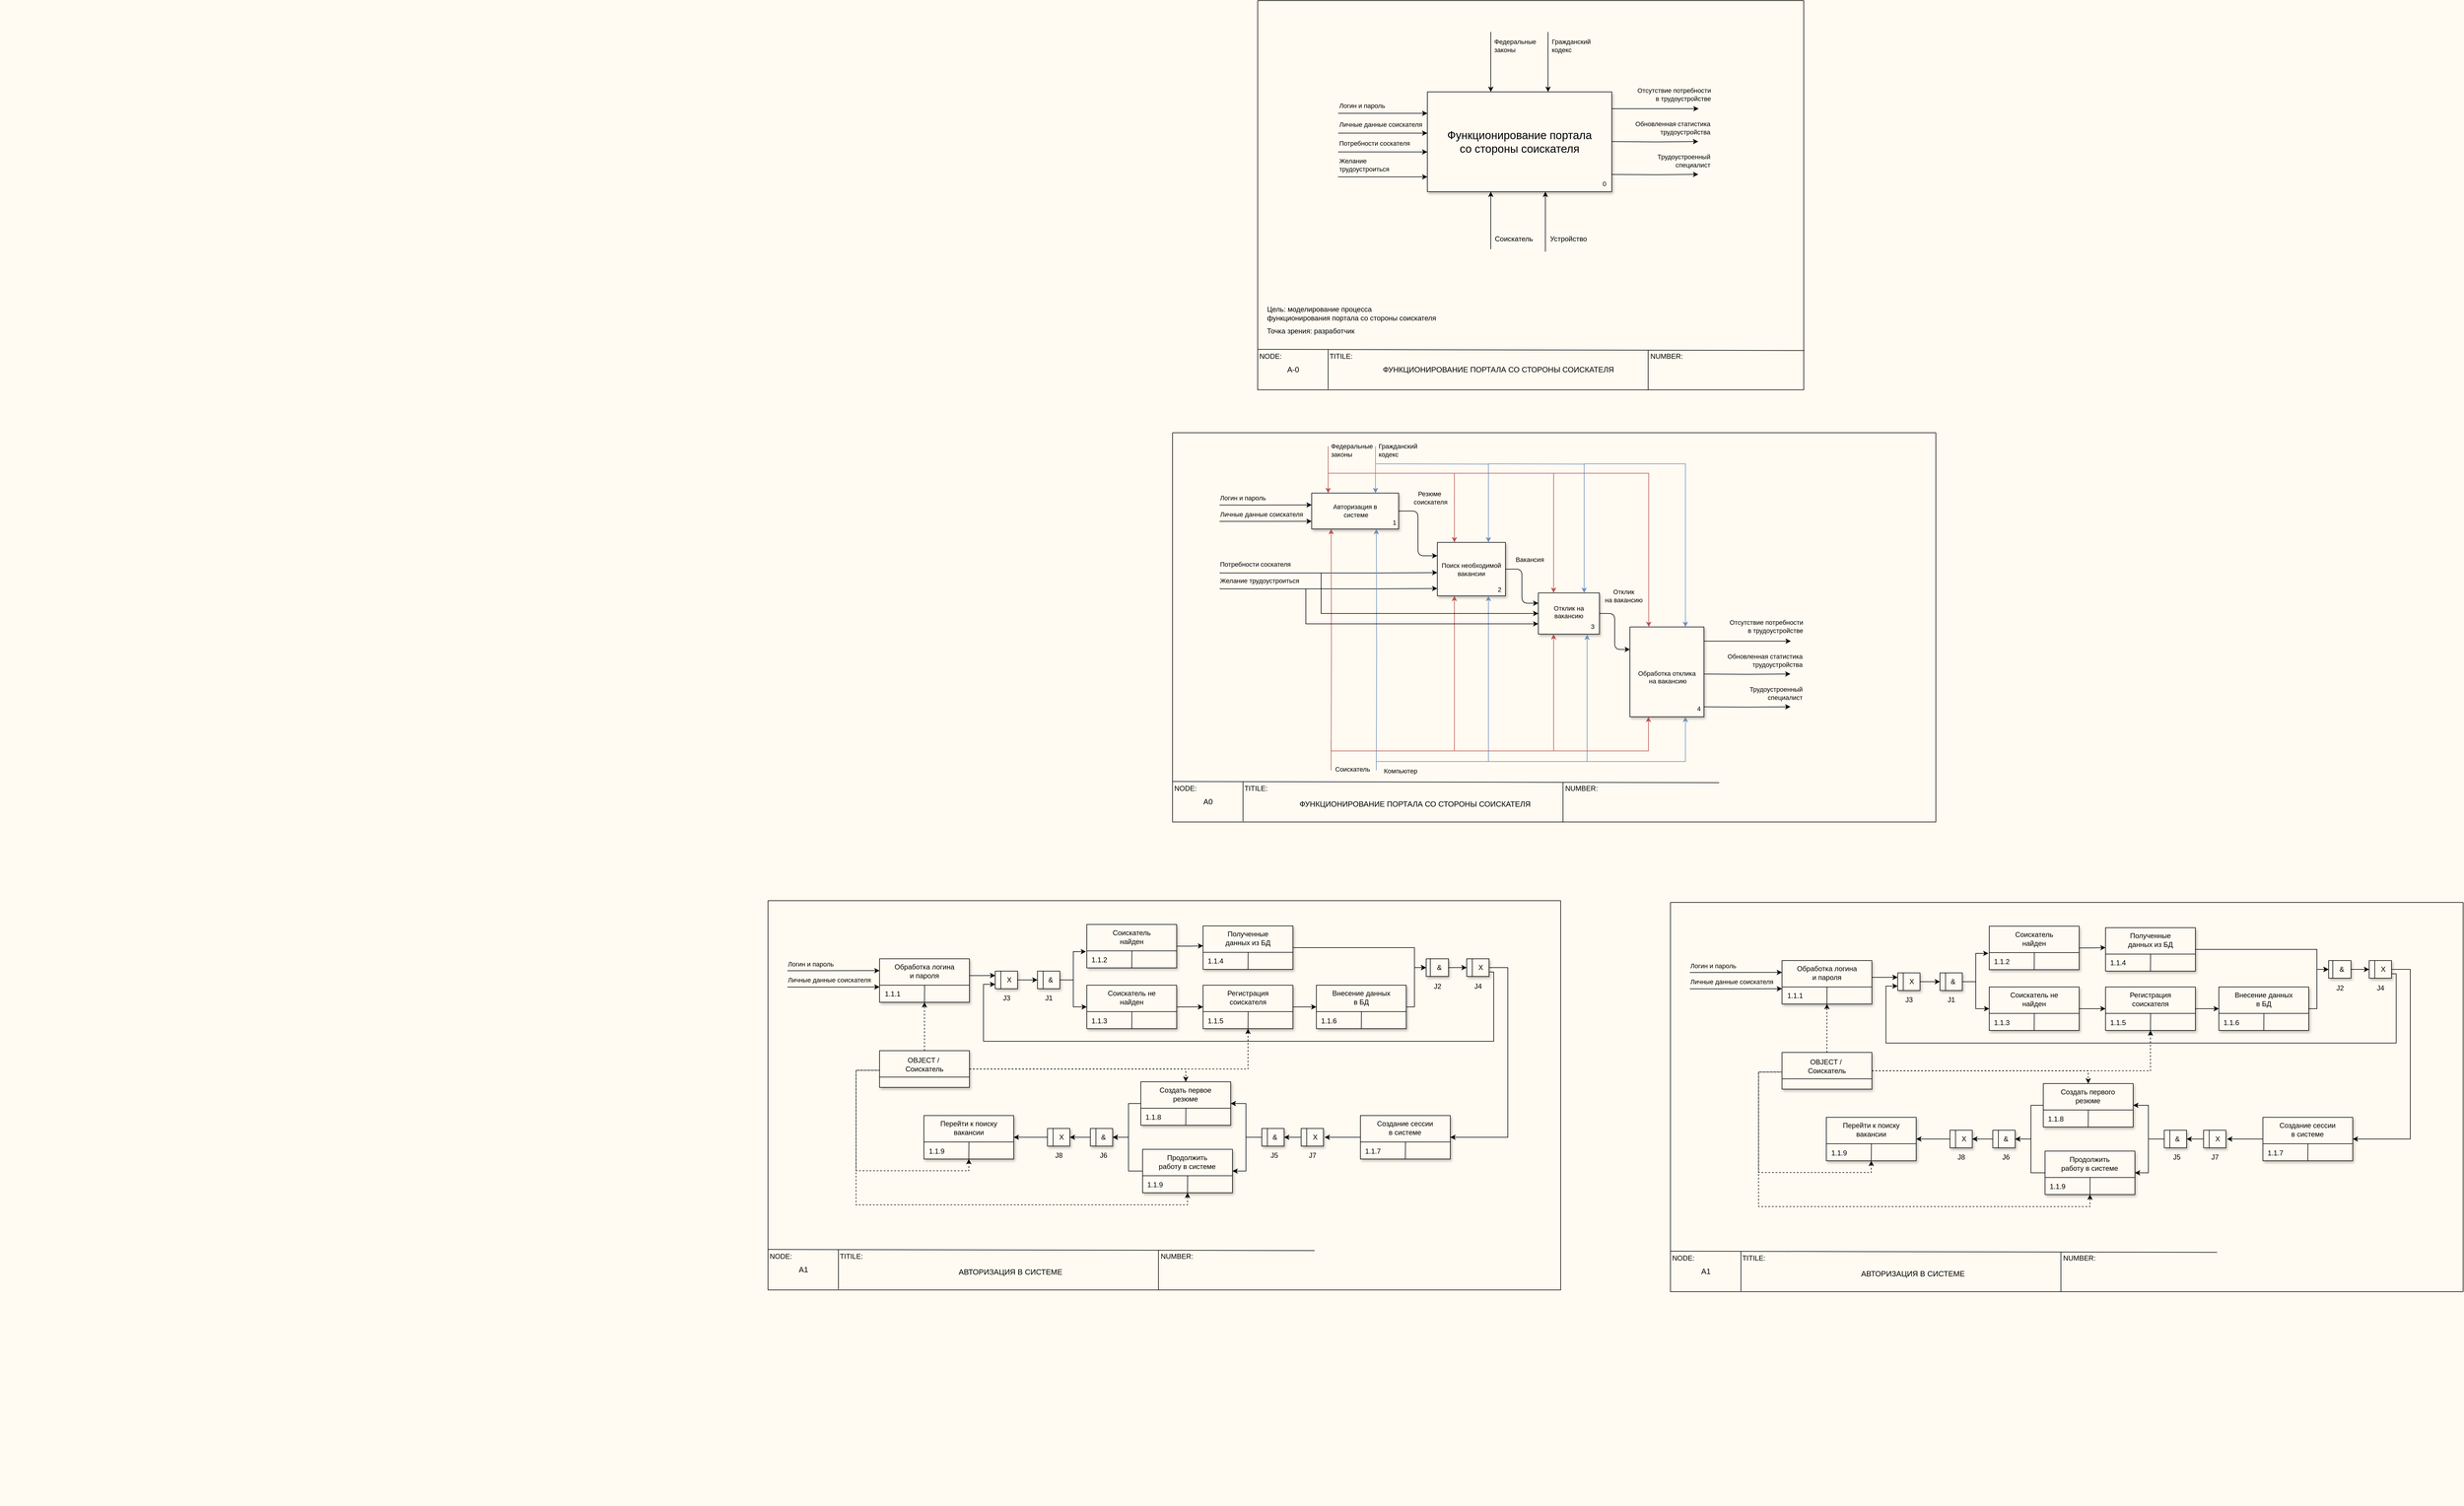 <mxfile version="22.1.9" type="device">
  <diagram name="Страница — 1" id="8RNx4OmEq4b7SmCcKXIz">
    <mxGraphModel dx="7429" dy="1818" grid="0" gridSize="10" guides="1" tooltips="1" connect="1" arrows="1" fold="1" page="0" pageScale="1" pageWidth="827" pageHeight="1169" background="#FFFBF2" math="0" shadow="0">
      <root>
        <mxCell id="0" />
        <mxCell id="1" parent="0" />
        <mxCell id="h79H_1wQwdtYAH2f0OgB-1" value="" style="swimlane;startSize=0;" parent="1" vertex="1">
          <mxGeometry x="-2504" y="1261" width="1350" height="663" as="geometry">
            <mxRectangle x="19" y="-62" width="50" height="44" as="alternateBounds" />
          </mxGeometry>
        </mxCell>
        <mxCell id="h79H_1wQwdtYAH2f0OgB-3" value="" style="endArrow=none;html=1;rounded=0;exitX=0.001;exitY=0.896;exitDx=0;exitDy=0;entryX=1.002;entryY=0.898;entryDx=0;entryDy=0;exitPerimeter=0;entryPerimeter=0;" parent="h79H_1wQwdtYAH2f0OgB-1" edge="1">
          <mxGeometry width="50" height="50" relative="1" as="geometry">
            <mxPoint y="594" as="sourcePoint" />
            <mxPoint x="931" y="596" as="targetPoint" />
          </mxGeometry>
        </mxCell>
        <mxCell id="h79H_1wQwdtYAH2f0OgB-6" style="edgeStyle=orthogonalEdgeStyle;rounded=0;orthogonalLoop=1;jettySize=auto;html=1;endArrow=none;endFill=0;" parent="h79H_1wQwdtYAH2f0OgB-1" edge="1">
          <mxGeometry relative="1" as="geometry">
            <mxPoint x="120" y="662" as="targetPoint" />
            <mxPoint x="120" y="594" as="sourcePoint" />
          </mxGeometry>
        </mxCell>
        <mxCell id="h79H_1wQwdtYAH2f0OgB-7" style="edgeStyle=orthogonalEdgeStyle;rounded=0;orthogonalLoop=1;jettySize=auto;html=1;endArrow=none;endFill=0;" parent="h79H_1wQwdtYAH2f0OgB-1" edge="1">
          <mxGeometry relative="1" as="geometry">
            <mxPoint x="665" y="663" as="targetPoint" />
            <mxPoint x="665" y="595" as="sourcePoint" />
          </mxGeometry>
        </mxCell>
        <mxCell id="h79H_1wQwdtYAH2f0OgB-8" value="NODE:" style="text;html=1;strokeColor=none;fillColor=none;align=center;verticalAlign=middle;whiteSpace=wrap;rounded=0;" parent="h79H_1wQwdtYAH2f0OgB-1" vertex="1">
          <mxGeometry y="591" width="44" height="30" as="geometry" />
        </mxCell>
        <mxCell id="h79H_1wQwdtYAH2f0OgB-9" value="TITILE:" style="text;html=1;strokeColor=none;fillColor=none;align=center;verticalAlign=middle;whiteSpace=wrap;rounded=0;" parent="h79H_1wQwdtYAH2f0OgB-1" vertex="1">
          <mxGeometry x="120" y="591" width="44" height="30" as="geometry" />
        </mxCell>
        <mxCell id="h79H_1wQwdtYAH2f0OgB-10" value="NUMBER:" style="text;html=1;strokeColor=none;fillColor=none;align=center;verticalAlign=middle;whiteSpace=wrap;rounded=0;" parent="h79H_1wQwdtYAH2f0OgB-1" vertex="1">
          <mxGeometry x="663" y="591" width="67" height="30" as="geometry" />
        </mxCell>
        <mxCell id="h79H_1wQwdtYAH2f0OgB-18" value="А1" style="text;html=1;strokeColor=none;fillColor=none;align=center;verticalAlign=middle;whiteSpace=wrap;rounded=0;fontSize=13;" parent="h79H_1wQwdtYAH2f0OgB-1" vertex="1">
          <mxGeometry x="49" y="617" width="23" height="22" as="geometry" />
        </mxCell>
        <mxCell id="h79H_1wQwdtYAH2f0OgB-19" value="АВТОРИЗАЦИЯ В СИСТЕМЕ" style="text;html=1;strokeColor=none;fillColor=none;align=center;verticalAlign=middle;whiteSpace=wrap;rounded=0;fontSize=13;" parent="h79H_1wQwdtYAH2f0OgB-1" vertex="1">
          <mxGeometry x="211" y="621" width="404" height="22" as="geometry" />
        </mxCell>
        <mxCell id="sn503U8lY3atArULx9LJ-47" value="" style="endArrow=classic;html=1;rounded=1;entryX=0.5;entryY=1;entryDx=0;entryDy=0;strokeColor=none;fontSize=11;" parent="h79H_1wQwdtYAH2f0OgB-1" edge="1">
          <mxGeometry width="50" height="50" relative="1" as="geometry">
            <mxPoint x="-1301" y="1018.83" as="sourcePoint" />
            <mxPoint x="387.33" y="591.0" as="targetPoint" />
          </mxGeometry>
        </mxCell>
        <mxCell id="h79H_1wQwdtYAH2f0OgB-125" value="" style="endArrow=classic;html=1;rounded=0;entryX=0.75;entryY=1;entryDx=0;entryDy=0;strokeColor=none;fontSize=11;" parent="h79H_1wQwdtYAH2f0OgB-1" edge="1">
          <mxGeometry width="50" height="50" relative="1" as="geometry">
            <mxPoint x="493" y="646.83" as="sourcePoint" />
            <mxPoint x="836" y="495.0" as="targetPoint" />
            <Array as="points">
              <mxPoint x="569" y="647" />
              <mxPoint x="868" y="640.83" />
            </Array>
          </mxGeometry>
        </mxCell>
        <mxCell id="LpadgL2TCFRJ_Je0_eDT-369" style="edgeStyle=orthogonalEdgeStyle;rounded=0;orthogonalLoop=1;jettySize=auto;html=1;exitX=0.998;exitY=0.386;exitDx=0;exitDy=0;entryX=0;entryY=0.25;entryDx=0;entryDy=0;exitPerimeter=0;" edge="1" parent="h79H_1wQwdtYAH2f0OgB-1" source="LpadgL2TCFRJ_Je0_eDT-308" target="LpadgL2TCFRJ_Je0_eDT-329">
          <mxGeometry relative="1" as="geometry" />
        </mxCell>
        <mxCell id="LpadgL2TCFRJ_Je0_eDT-308" value="&lt;br&gt;" style="rounded=0;whiteSpace=wrap;html=1;fillColor=#fffbf2;shadow=1;" vertex="1" parent="h79H_1wQwdtYAH2f0OgB-1">
          <mxGeometry x="190" y="99" width="153" height="74" as="geometry" />
        </mxCell>
        <mxCell id="LpadgL2TCFRJ_Je0_eDT-309" value="" style="endArrow=none;html=1;rounded=0;exitX=0;exitY=0.75;exitDx=0;exitDy=0;entryX=1;entryY=0.75;entryDx=0;entryDy=0;" edge="1" parent="h79H_1wQwdtYAH2f0OgB-1">
          <mxGeometry width="50" height="50" relative="1" as="geometry">
            <mxPoint x="190" y="144" as="sourcePoint" />
            <mxPoint x="343" y="144" as="targetPoint" />
          </mxGeometry>
        </mxCell>
        <mxCell id="LpadgL2TCFRJ_Je0_eDT-310" value="Обработка логина и пароля" style="text;html=1;strokeColor=none;fillColor=none;align=center;verticalAlign=middle;whiteSpace=wrap;rounded=0;" vertex="1" parent="h79H_1wQwdtYAH2f0OgB-1">
          <mxGeometry x="213" y="105" width="107" height="30" as="geometry" />
        </mxCell>
        <mxCell id="LpadgL2TCFRJ_Je0_eDT-311" value="1.1.1" style="text;html=1;strokeColor=none;fillColor=none;align=left;verticalAlign=middle;whiteSpace=wrap;rounded=0;" vertex="1" parent="h79H_1wQwdtYAH2f0OgB-1">
          <mxGeometry x="197" y="147" width="44" height="23" as="geometry" />
        </mxCell>
        <mxCell id="LpadgL2TCFRJ_Je0_eDT-312" value="" style="endArrow=none;html=1;rounded=0;exitX=0.5;exitY=1;exitDx=0;exitDy=0;" edge="1" parent="h79H_1wQwdtYAH2f0OgB-1" source="LpadgL2TCFRJ_Je0_eDT-308">
          <mxGeometry width="50" height="50" relative="1" as="geometry">
            <mxPoint x="266.21" y="172" as="sourcePoint" />
            <mxPoint x="266.71" y="144" as="targetPoint" />
          </mxGeometry>
        </mxCell>
        <mxCell id="LpadgL2TCFRJ_Je0_eDT-329" value="&lt;div style=&quot;&quot;&gt;&amp;nbsp; &amp;nbsp;X&lt;/div&gt;" style="rounded=0;whiteSpace=wrap;html=1;fillColor=#FFFBF2;align=center;shadow=1;strokeWidth=1;" vertex="1" parent="h79H_1wQwdtYAH2f0OgB-1">
          <mxGeometry x="387" y="120" width="38" height="30" as="geometry" />
        </mxCell>
        <mxCell id="LpadgL2TCFRJ_Je0_eDT-330" style="edgeStyle=orthogonalEdgeStyle;rounded=0;orthogonalLoop=1;jettySize=auto;html=1;exitX=0.25;exitY=0;exitDx=0;exitDy=0;entryX=0.25;entryY=1;entryDx=0;entryDy=0;endArrow=none;endFill=0;strokeColor=default;" edge="1" parent="h79H_1wQwdtYAH2f0OgB-1" source="LpadgL2TCFRJ_Je0_eDT-329" target="LpadgL2TCFRJ_Je0_eDT-329">
          <mxGeometry relative="1" as="geometry">
            <Array as="points">
              <mxPoint x="396" y="120" />
              <mxPoint x="396" y="150" />
            </Array>
          </mxGeometry>
        </mxCell>
        <mxCell id="LpadgL2TCFRJ_Je0_eDT-472" style="edgeStyle=orthogonalEdgeStyle;rounded=0;orthogonalLoop=1;jettySize=auto;html=1;exitX=1;exitY=0.5;exitDx=0;exitDy=0;entryX=0;entryY=0.5;entryDx=0;entryDy=0;" edge="1" parent="h79H_1wQwdtYAH2f0OgB-1" source="LpadgL2TCFRJ_Je0_eDT-331" target="LpadgL2TCFRJ_Je0_eDT-340">
          <mxGeometry relative="1" as="geometry" />
        </mxCell>
        <mxCell id="LpadgL2TCFRJ_Je0_eDT-473" style="edgeStyle=orthogonalEdgeStyle;rounded=0;orthogonalLoop=1;jettySize=auto;html=1;entryX=-0.009;entryY=0.626;entryDx=0;entryDy=0;entryPerimeter=0;" edge="1" parent="h79H_1wQwdtYAH2f0OgB-1" source="LpadgL2TCFRJ_Je0_eDT-331" target="LpadgL2TCFRJ_Je0_eDT-335">
          <mxGeometry relative="1" as="geometry">
            <mxPoint x="542.429" y="86.357" as="targetPoint" />
            <Array as="points">
              <mxPoint x="520" y="135" />
              <mxPoint x="520" y="87" />
            </Array>
          </mxGeometry>
        </mxCell>
        <mxCell id="LpadgL2TCFRJ_Je0_eDT-331" value="&lt;div style=&quot;&quot;&gt;&amp;nbsp; &amp;amp;&lt;/div&gt;" style="rounded=0;whiteSpace=wrap;html=1;fillColor=#FFFBF2;align=center;shadow=1;strokeWidth=1;" vertex="1" parent="h79H_1wQwdtYAH2f0OgB-1">
          <mxGeometry x="459" y="120" width="38" height="30" as="geometry" />
        </mxCell>
        <mxCell id="LpadgL2TCFRJ_Je0_eDT-328" style="edgeStyle=orthogonalEdgeStyle;rounded=0;orthogonalLoop=1;jettySize=auto;html=1;exitX=1;exitY=0.5;exitDx=0;exitDy=0;entryX=0;entryY=0.5;entryDx=0;entryDy=0;" edge="1" parent="h79H_1wQwdtYAH2f0OgB-1" source="LpadgL2TCFRJ_Je0_eDT-329" target="LpadgL2TCFRJ_Je0_eDT-331">
          <mxGeometry relative="1" as="geometry" />
        </mxCell>
        <mxCell id="LpadgL2TCFRJ_Je0_eDT-332" style="edgeStyle=orthogonalEdgeStyle;rounded=0;orthogonalLoop=1;jettySize=auto;html=1;exitX=0.25;exitY=0;exitDx=0;exitDy=0;entryX=0.25;entryY=1;entryDx=0;entryDy=0;endArrow=none;endFill=0;strokeColor=default;" edge="1" parent="h79H_1wQwdtYAH2f0OgB-1" source="LpadgL2TCFRJ_Je0_eDT-331" target="LpadgL2TCFRJ_Je0_eDT-331">
          <mxGeometry relative="1" as="geometry">
            <Array as="points">
              <mxPoint x="468" y="120" />
              <mxPoint x="468" y="150" />
            </Array>
          </mxGeometry>
        </mxCell>
        <mxCell id="LpadgL2TCFRJ_Je0_eDT-333" value="J1" style="text;html=1;strokeColor=none;fillColor=none;align=center;verticalAlign=middle;whiteSpace=wrap;rounded=0;" vertex="1" parent="h79H_1wQwdtYAH2f0OgB-1">
          <mxGeometry x="465.5" y="155.5" width="25" height="21.5" as="geometry" />
        </mxCell>
        <mxCell id="LpadgL2TCFRJ_Je0_eDT-334" value="J3" style="text;html=1;strokeColor=none;fillColor=none;align=center;verticalAlign=middle;whiteSpace=wrap;rounded=0;" vertex="1" parent="h79H_1wQwdtYAH2f0OgB-1">
          <mxGeometry x="393.5" y="155.5" width="25" height="21.5" as="geometry" />
        </mxCell>
        <mxCell id="LpadgL2TCFRJ_Je0_eDT-386" style="edgeStyle=orthogonalEdgeStyle;rounded=0;orthogonalLoop=1;jettySize=auto;html=1;entryX=0.001;entryY=0.459;entryDx=0;entryDy=0;entryPerimeter=0;" edge="1" parent="h79H_1wQwdtYAH2f0OgB-1" source="LpadgL2TCFRJ_Je0_eDT-335" target="LpadgL2TCFRJ_Je0_eDT-350">
          <mxGeometry relative="1" as="geometry" />
        </mxCell>
        <mxCell id="LpadgL2TCFRJ_Je0_eDT-335" value="&lt;br&gt;" style="rounded=0;whiteSpace=wrap;html=1;fillColor=#fffbf2;shadow=1;" vertex="1" parent="h79H_1wQwdtYAH2f0OgB-1">
          <mxGeometry x="543" y="40.5" width="153" height="74" as="geometry" />
        </mxCell>
        <mxCell id="LpadgL2TCFRJ_Je0_eDT-336" value="" style="endArrow=none;html=1;rounded=0;exitX=0;exitY=0.75;exitDx=0;exitDy=0;entryX=1;entryY=0.75;entryDx=0;entryDy=0;" edge="1" parent="h79H_1wQwdtYAH2f0OgB-1">
          <mxGeometry width="50" height="50" relative="1" as="geometry">
            <mxPoint x="543" y="85.5" as="sourcePoint" />
            <mxPoint x="696" y="85.5" as="targetPoint" />
          </mxGeometry>
        </mxCell>
        <mxCell id="LpadgL2TCFRJ_Je0_eDT-337" value="Соискатель найден" style="text;html=1;strokeColor=none;fillColor=none;align=center;verticalAlign=middle;whiteSpace=wrap;rounded=0;" vertex="1" parent="h79H_1wQwdtYAH2f0OgB-1">
          <mxGeometry x="566" y="46.5" width="107" height="30" as="geometry" />
        </mxCell>
        <mxCell id="LpadgL2TCFRJ_Je0_eDT-338" value="1.1.2" style="text;html=1;strokeColor=none;fillColor=none;align=left;verticalAlign=middle;whiteSpace=wrap;rounded=0;" vertex="1" parent="h79H_1wQwdtYAH2f0OgB-1">
          <mxGeometry x="549" y="89" width="44" height="23" as="geometry" />
        </mxCell>
        <mxCell id="LpadgL2TCFRJ_Je0_eDT-339" value="" style="endArrow=none;html=1;rounded=0;exitX=0.5;exitY=1;exitDx=0;exitDy=0;" edge="1" parent="h79H_1wQwdtYAH2f0OgB-1" source="LpadgL2TCFRJ_Je0_eDT-335">
          <mxGeometry width="50" height="50" relative="1" as="geometry">
            <mxPoint x="619.21" y="113.5" as="sourcePoint" />
            <mxPoint x="619.71" y="85.5" as="targetPoint" />
          </mxGeometry>
        </mxCell>
        <mxCell id="LpadgL2TCFRJ_Je0_eDT-388" style="edgeStyle=orthogonalEdgeStyle;rounded=0;orthogonalLoop=1;jettySize=auto;html=1;entryX=0;entryY=0.5;entryDx=0;entryDy=0;" edge="1" parent="h79H_1wQwdtYAH2f0OgB-1" source="LpadgL2TCFRJ_Je0_eDT-340" target="LpadgL2TCFRJ_Je0_eDT-355">
          <mxGeometry relative="1" as="geometry" />
        </mxCell>
        <mxCell id="LpadgL2TCFRJ_Je0_eDT-340" value="&lt;br&gt;" style="rounded=0;whiteSpace=wrap;html=1;fillColor=#fffbf2;shadow=1;" vertex="1" parent="h79H_1wQwdtYAH2f0OgB-1">
          <mxGeometry x="543" y="144" width="153" height="74" as="geometry" />
        </mxCell>
        <mxCell id="LpadgL2TCFRJ_Je0_eDT-341" value="" style="endArrow=none;html=1;rounded=0;exitX=0;exitY=0.75;exitDx=0;exitDy=0;entryX=1;entryY=0.75;entryDx=0;entryDy=0;" edge="1" parent="h79H_1wQwdtYAH2f0OgB-1">
          <mxGeometry width="50" height="50" relative="1" as="geometry">
            <mxPoint x="543" y="189" as="sourcePoint" />
            <mxPoint x="696" y="189" as="targetPoint" />
          </mxGeometry>
        </mxCell>
        <mxCell id="LpadgL2TCFRJ_Je0_eDT-342" value="Соискатель не найден" style="text;html=1;strokeColor=none;fillColor=none;align=center;verticalAlign=middle;whiteSpace=wrap;rounded=0;" vertex="1" parent="h79H_1wQwdtYAH2f0OgB-1">
          <mxGeometry x="566" y="150" width="107" height="30" as="geometry" />
        </mxCell>
        <mxCell id="LpadgL2TCFRJ_Je0_eDT-343" value="1.1.3" style="text;html=1;strokeColor=none;fillColor=none;align=left;verticalAlign=middle;whiteSpace=wrap;rounded=0;" vertex="1" parent="h79H_1wQwdtYAH2f0OgB-1">
          <mxGeometry x="549" y="193" width="44" height="23" as="geometry" />
        </mxCell>
        <mxCell id="LpadgL2TCFRJ_Je0_eDT-344" value="" style="endArrow=none;html=1;rounded=0;exitX=0.5;exitY=1;exitDx=0;exitDy=0;" edge="1" parent="h79H_1wQwdtYAH2f0OgB-1" source="LpadgL2TCFRJ_Je0_eDT-340">
          <mxGeometry width="50" height="50" relative="1" as="geometry">
            <mxPoint x="619.21" y="217" as="sourcePoint" />
            <mxPoint x="619.71" y="189" as="targetPoint" />
          </mxGeometry>
        </mxCell>
        <mxCell id="LpadgL2TCFRJ_Je0_eDT-384" style="edgeStyle=orthogonalEdgeStyle;rounded=0;orthogonalLoop=1;jettySize=auto;html=1;entryX=0;entryY=0.75;entryDx=0;entryDy=0;exitX=1;exitY=0.75;exitDx=0;exitDy=0;" edge="1" parent="h79H_1wQwdtYAH2f0OgB-1" source="LpadgL2TCFRJ_Je0_eDT-345" target="LpadgL2TCFRJ_Je0_eDT-329">
          <mxGeometry relative="1" as="geometry">
            <Array as="points">
              <mxPoint x="1236" y="121.5" />
              <mxPoint x="1236" y="239.5" />
              <mxPoint x="367" y="239.5" />
              <mxPoint x="367" y="142.5" />
            </Array>
          </mxGeometry>
        </mxCell>
        <mxCell id="LpadgL2TCFRJ_Je0_eDT-385" style="edgeStyle=orthogonalEdgeStyle;rounded=0;orthogonalLoop=1;jettySize=auto;html=1;entryX=1;entryY=0.5;entryDx=0;entryDy=0;" edge="1" parent="h79H_1wQwdtYAH2f0OgB-1" source="LpadgL2TCFRJ_Je0_eDT-345" target="LpadgL2TCFRJ_Je0_eDT-378">
          <mxGeometry relative="1" as="geometry">
            <Array as="points">
              <mxPoint x="1260" y="114" />
              <mxPoint x="1260" y="403" />
            </Array>
          </mxGeometry>
        </mxCell>
        <mxCell id="LpadgL2TCFRJ_Je0_eDT-345" value="&lt;div style=&quot;&quot;&gt;&amp;nbsp; &amp;nbsp;X&lt;/div&gt;" style="rounded=0;whiteSpace=wrap;html=1;fillColor=#FFFBF2;align=center;shadow=1;strokeWidth=1;" vertex="1" parent="h79H_1wQwdtYAH2f0OgB-1">
          <mxGeometry x="1190" y="99" width="38" height="30" as="geometry" />
        </mxCell>
        <mxCell id="LpadgL2TCFRJ_Je0_eDT-346" style="edgeStyle=orthogonalEdgeStyle;rounded=0;orthogonalLoop=1;jettySize=auto;html=1;exitX=0.25;exitY=0;exitDx=0;exitDy=0;entryX=0.25;entryY=1;entryDx=0;entryDy=0;endArrow=none;endFill=0;strokeColor=default;" edge="1" parent="h79H_1wQwdtYAH2f0OgB-1" source="LpadgL2TCFRJ_Je0_eDT-345" target="LpadgL2TCFRJ_Je0_eDT-345">
          <mxGeometry relative="1" as="geometry">
            <Array as="points">
              <mxPoint x="1199" y="99" />
              <mxPoint x="1199" y="129" />
            </Array>
          </mxGeometry>
        </mxCell>
        <mxCell id="LpadgL2TCFRJ_Je0_eDT-347" style="edgeStyle=orthogonalEdgeStyle;rounded=0;orthogonalLoop=1;jettySize=auto;html=1;entryX=0;entryY=0.5;entryDx=0;entryDy=0;" edge="1" parent="h79H_1wQwdtYAH2f0OgB-1" source="LpadgL2TCFRJ_Je0_eDT-348" target="LpadgL2TCFRJ_Je0_eDT-345">
          <mxGeometry relative="1" as="geometry" />
        </mxCell>
        <mxCell id="LpadgL2TCFRJ_Je0_eDT-348" value="&lt;div style=&quot;&quot;&gt;&amp;nbsp; &amp;amp;&lt;/div&gt;" style="rounded=0;whiteSpace=wrap;html=1;fillColor=#FFFBF2;align=center;shadow=1;strokeWidth=1;" vertex="1" parent="h79H_1wQwdtYAH2f0OgB-1">
          <mxGeometry x="1121" y="99" width="38" height="30" as="geometry" />
        </mxCell>
        <mxCell id="LpadgL2TCFRJ_Je0_eDT-349" style="edgeStyle=orthogonalEdgeStyle;rounded=0;orthogonalLoop=1;jettySize=auto;html=1;exitX=0.25;exitY=0;exitDx=0;exitDy=0;entryX=0.25;entryY=1;entryDx=0;entryDy=0;endArrow=none;endFill=0;strokeColor=default;" edge="1" parent="h79H_1wQwdtYAH2f0OgB-1" source="LpadgL2TCFRJ_Je0_eDT-348" target="LpadgL2TCFRJ_Je0_eDT-348">
          <mxGeometry relative="1" as="geometry">
            <Array as="points">
              <mxPoint x="1128" y="99" />
              <mxPoint x="1128" y="129" />
            </Array>
          </mxGeometry>
        </mxCell>
        <mxCell id="LpadgL2TCFRJ_Je0_eDT-474" style="edgeStyle=orthogonalEdgeStyle;rounded=0;orthogonalLoop=1;jettySize=auto;html=1;entryX=0;entryY=0.5;entryDx=0;entryDy=0;" edge="1" parent="h79H_1wQwdtYAH2f0OgB-1" source="LpadgL2TCFRJ_Je0_eDT-350" target="LpadgL2TCFRJ_Je0_eDT-348">
          <mxGeometry relative="1" as="geometry">
            <Array as="points">
              <mxPoint x="1101" y="80" />
              <mxPoint x="1101" y="114" />
            </Array>
          </mxGeometry>
        </mxCell>
        <mxCell id="LpadgL2TCFRJ_Je0_eDT-350" value="&lt;br&gt;" style="rounded=0;whiteSpace=wrap;html=1;fillColor=#fffbf2;shadow=1;" vertex="1" parent="h79H_1wQwdtYAH2f0OgB-1">
          <mxGeometry x="741" y="43" width="153" height="74" as="geometry" />
        </mxCell>
        <mxCell id="LpadgL2TCFRJ_Je0_eDT-351" value="" style="endArrow=none;html=1;rounded=0;exitX=0;exitY=0.75;exitDx=0;exitDy=0;entryX=1;entryY=0.75;entryDx=0;entryDy=0;" edge="1" parent="h79H_1wQwdtYAH2f0OgB-1">
          <mxGeometry width="50" height="50" relative="1" as="geometry">
            <mxPoint x="741" y="88" as="sourcePoint" />
            <mxPoint x="894" y="88" as="targetPoint" />
          </mxGeometry>
        </mxCell>
        <mxCell id="LpadgL2TCFRJ_Je0_eDT-352" value="Полученные данных из БД" style="text;html=1;strokeColor=none;fillColor=none;align=center;verticalAlign=middle;whiteSpace=wrap;rounded=0;" vertex="1" parent="h79H_1wQwdtYAH2f0OgB-1">
          <mxGeometry x="764" y="49" width="107" height="30" as="geometry" />
        </mxCell>
        <mxCell id="LpadgL2TCFRJ_Je0_eDT-353" value="1.1.4" style="text;html=1;strokeColor=none;fillColor=none;align=left;verticalAlign=middle;whiteSpace=wrap;rounded=0;" vertex="1" parent="h79H_1wQwdtYAH2f0OgB-1">
          <mxGeometry x="747" y="91.5" width="44" height="23" as="geometry" />
        </mxCell>
        <mxCell id="LpadgL2TCFRJ_Je0_eDT-354" value="" style="endArrow=none;html=1;rounded=0;exitX=0.5;exitY=1;exitDx=0;exitDy=0;" edge="1" parent="h79H_1wQwdtYAH2f0OgB-1" source="LpadgL2TCFRJ_Je0_eDT-350">
          <mxGeometry width="50" height="50" relative="1" as="geometry">
            <mxPoint x="817.21" y="116" as="sourcePoint" />
            <mxPoint x="817.71" y="88" as="targetPoint" />
          </mxGeometry>
        </mxCell>
        <mxCell id="LpadgL2TCFRJ_Je0_eDT-389" style="edgeStyle=orthogonalEdgeStyle;rounded=0;orthogonalLoop=1;jettySize=auto;html=1;entryX=0;entryY=0.5;entryDx=0;entryDy=0;" edge="1" parent="h79H_1wQwdtYAH2f0OgB-1" source="LpadgL2TCFRJ_Je0_eDT-355" target="LpadgL2TCFRJ_Je0_eDT-360">
          <mxGeometry relative="1" as="geometry" />
        </mxCell>
        <mxCell id="LpadgL2TCFRJ_Je0_eDT-355" value="&lt;br&gt;" style="rounded=0;whiteSpace=wrap;html=1;fillColor=#fffbf2;shadow=1;" vertex="1" parent="h79H_1wQwdtYAH2f0OgB-1">
          <mxGeometry x="741" y="144" width="153" height="74" as="geometry" />
        </mxCell>
        <mxCell id="LpadgL2TCFRJ_Je0_eDT-356" value="" style="endArrow=none;html=1;rounded=0;exitX=0;exitY=0.75;exitDx=0;exitDy=0;entryX=1;entryY=0.75;entryDx=0;entryDy=0;" edge="1" parent="h79H_1wQwdtYAH2f0OgB-1">
          <mxGeometry width="50" height="50" relative="1" as="geometry">
            <mxPoint x="741" y="189" as="sourcePoint" />
            <mxPoint x="894" y="189" as="targetPoint" />
          </mxGeometry>
        </mxCell>
        <mxCell id="LpadgL2TCFRJ_Je0_eDT-357" value="Регистрация соискателя" style="text;html=1;strokeColor=none;fillColor=none;align=center;verticalAlign=middle;whiteSpace=wrap;rounded=0;" vertex="1" parent="h79H_1wQwdtYAH2f0OgB-1">
          <mxGeometry x="764" y="150" width="107" height="30" as="geometry" />
        </mxCell>
        <mxCell id="LpadgL2TCFRJ_Je0_eDT-358" value="1.1.5" style="text;html=1;strokeColor=none;fillColor=none;align=left;verticalAlign=middle;whiteSpace=wrap;rounded=0;" vertex="1" parent="h79H_1wQwdtYAH2f0OgB-1">
          <mxGeometry x="747" y="193" width="44" height="23" as="geometry" />
        </mxCell>
        <mxCell id="LpadgL2TCFRJ_Je0_eDT-359" value="" style="endArrow=none;html=1;rounded=0;exitX=0.5;exitY=1;exitDx=0;exitDy=0;" edge="1" parent="h79H_1wQwdtYAH2f0OgB-1" source="LpadgL2TCFRJ_Je0_eDT-355">
          <mxGeometry width="50" height="50" relative="1" as="geometry">
            <mxPoint x="817.21" y="217" as="sourcePoint" />
            <mxPoint x="817.71" y="189" as="targetPoint" />
          </mxGeometry>
        </mxCell>
        <mxCell id="LpadgL2TCFRJ_Je0_eDT-475" style="edgeStyle=orthogonalEdgeStyle;rounded=0;orthogonalLoop=1;jettySize=auto;html=1;entryX=0;entryY=0.5;entryDx=0;entryDy=0;" edge="1" parent="h79H_1wQwdtYAH2f0OgB-1" source="LpadgL2TCFRJ_Je0_eDT-360" target="LpadgL2TCFRJ_Je0_eDT-348">
          <mxGeometry relative="1" as="geometry">
            <Array as="points">
              <mxPoint x="1101" y="181" />
              <mxPoint x="1101" y="114" />
            </Array>
          </mxGeometry>
        </mxCell>
        <mxCell id="LpadgL2TCFRJ_Je0_eDT-360" value="&lt;br&gt;" style="rounded=0;whiteSpace=wrap;html=1;fillColor=#fffbf2;shadow=1;" vertex="1" parent="h79H_1wQwdtYAH2f0OgB-1">
          <mxGeometry x="934" y="144" width="153" height="74" as="geometry" />
        </mxCell>
        <mxCell id="LpadgL2TCFRJ_Je0_eDT-361" value="" style="endArrow=none;html=1;rounded=0;exitX=0;exitY=0.75;exitDx=0;exitDy=0;entryX=1;entryY=0.75;entryDx=0;entryDy=0;" edge="1" parent="h79H_1wQwdtYAH2f0OgB-1">
          <mxGeometry width="50" height="50" relative="1" as="geometry">
            <mxPoint x="934" y="189" as="sourcePoint" />
            <mxPoint x="1087" y="189" as="targetPoint" />
          </mxGeometry>
        </mxCell>
        <mxCell id="LpadgL2TCFRJ_Je0_eDT-362" value="Внесение данных в БД" style="text;html=1;strokeColor=none;fillColor=none;align=center;verticalAlign=middle;whiteSpace=wrap;rounded=0;" vertex="1" parent="h79H_1wQwdtYAH2f0OgB-1">
          <mxGeometry x="957" y="150" width="107" height="30" as="geometry" />
        </mxCell>
        <mxCell id="LpadgL2TCFRJ_Je0_eDT-363" value="1.1.6" style="text;html=1;strokeColor=none;fillColor=none;align=left;verticalAlign=middle;whiteSpace=wrap;rounded=0;" vertex="1" parent="h79H_1wQwdtYAH2f0OgB-1">
          <mxGeometry x="940" y="193" width="44" height="23" as="geometry" />
        </mxCell>
        <mxCell id="LpadgL2TCFRJ_Je0_eDT-364" value="" style="endArrow=none;html=1;rounded=0;exitX=0.5;exitY=1;exitDx=0;exitDy=0;" edge="1" parent="h79H_1wQwdtYAH2f0OgB-1" source="LpadgL2TCFRJ_Je0_eDT-360">
          <mxGeometry width="50" height="50" relative="1" as="geometry">
            <mxPoint x="1010.21" y="217" as="sourcePoint" />
            <mxPoint x="1010.71" y="189" as="targetPoint" />
          </mxGeometry>
        </mxCell>
        <mxCell id="LpadgL2TCFRJ_Je0_eDT-365" value="&lt;font style=&quot;font-size: 11px;&quot;&gt;Логин и пароль&lt;/font&gt;" style="text;html=1;strokeColor=none;fillColor=none;align=left;verticalAlign=middle;whiteSpace=wrap;rounded=0;fontSize=11;" vertex="1" parent="h79H_1wQwdtYAH2f0OgB-1">
          <mxGeometry x="32" y="99" width="85" height="17" as="geometry" />
        </mxCell>
        <mxCell id="LpadgL2TCFRJ_Je0_eDT-366" style="edgeStyle=orthogonalEdgeStyle;rounded=0;orthogonalLoop=1;jettySize=auto;html=1;entryX=0;entryY=0.5;entryDx=0;entryDy=0;fontSize=11;spacing=1;" edge="1" parent="h79H_1wQwdtYAH2f0OgB-1">
          <mxGeometry relative="1" as="geometry">
            <mxPoint x="33" y="147.17" as="sourcePoint" />
            <mxPoint x="190" y="147.01" as="targetPoint" />
            <Array as="points">
              <mxPoint x="103" y="147.51" />
              <mxPoint x="103" y="147.51" />
            </Array>
          </mxGeometry>
        </mxCell>
        <mxCell id="LpadgL2TCFRJ_Je0_eDT-367" value="&lt;font style=&quot;font-size: 11px;&quot;&gt;Личные данные соискателя&lt;/font&gt;" style="text;html=1;strokeColor=none;fillColor=none;align=left;verticalAlign=middle;whiteSpace=wrap;rounded=0;fontSize=11;" vertex="1" parent="h79H_1wQwdtYAH2f0OgB-1">
          <mxGeometry x="32" y="127.47" width="145" height="15.11" as="geometry" />
        </mxCell>
        <mxCell id="LpadgL2TCFRJ_Je0_eDT-368" style="edgeStyle=orthogonalEdgeStyle;rounded=0;orthogonalLoop=1;jettySize=auto;html=1;entryX=0;entryY=0.5;entryDx=0;entryDy=0;fontSize=11;spacing=1;" edge="1" parent="h79H_1wQwdtYAH2f0OgB-1">
          <mxGeometry relative="1" as="geometry">
            <mxPoint x="33" y="119.33" as="sourcePoint" />
            <mxPoint x="190" y="119.17" as="targetPoint" />
            <Array as="points">
              <mxPoint x="103" y="119.67" />
              <mxPoint x="103" y="119.67" />
            </Array>
          </mxGeometry>
        </mxCell>
        <mxCell id="LpadgL2TCFRJ_Je0_eDT-488" style="edgeStyle=orthogonalEdgeStyle;rounded=0;orthogonalLoop=1;jettySize=auto;html=1;entryX=1;entryY=0.5;entryDx=0;entryDy=0;" edge="1" parent="h79H_1wQwdtYAH2f0OgB-1" source="LpadgL2TCFRJ_Je0_eDT-378">
          <mxGeometry relative="1" as="geometry">
            <mxPoint x="948.0" y="403.0" as="targetPoint" />
          </mxGeometry>
        </mxCell>
        <mxCell id="LpadgL2TCFRJ_Je0_eDT-378" value="&lt;br&gt;" style="rounded=0;whiteSpace=wrap;html=1;fillColor=#fffbf2;shadow=1;" vertex="1" parent="h79H_1wQwdtYAH2f0OgB-1">
          <mxGeometry x="1009" y="366" width="153" height="74" as="geometry" />
        </mxCell>
        <mxCell id="LpadgL2TCFRJ_Je0_eDT-379" value="" style="endArrow=none;html=1;rounded=0;exitX=0;exitY=0.75;exitDx=0;exitDy=0;entryX=1;entryY=0.75;entryDx=0;entryDy=0;" edge="1" parent="h79H_1wQwdtYAH2f0OgB-1">
          <mxGeometry width="50" height="50" relative="1" as="geometry">
            <mxPoint x="1009" y="411" as="sourcePoint" />
            <mxPoint x="1162" y="411" as="targetPoint" />
          </mxGeometry>
        </mxCell>
        <mxCell id="LpadgL2TCFRJ_Je0_eDT-380" value="Создание сессии&lt;br&gt;в системе" style="text;html=1;strokeColor=none;fillColor=none;align=center;verticalAlign=middle;whiteSpace=wrap;rounded=0;" vertex="1" parent="h79H_1wQwdtYAH2f0OgB-1">
          <mxGeometry x="1032" y="372" width="106" height="30" as="geometry" />
        </mxCell>
        <mxCell id="LpadgL2TCFRJ_Je0_eDT-381" value="1.1.7" style="text;html=1;strokeColor=none;fillColor=none;align=left;verticalAlign=middle;whiteSpace=wrap;rounded=0;" vertex="1" parent="h79H_1wQwdtYAH2f0OgB-1">
          <mxGeometry x="1015" y="415" width="44" height="23" as="geometry" />
        </mxCell>
        <mxCell id="LpadgL2TCFRJ_Je0_eDT-382" value="" style="endArrow=none;html=1;rounded=0;exitX=0.5;exitY=1;exitDx=0;exitDy=0;" edge="1" parent="h79H_1wQwdtYAH2f0OgB-1" source="LpadgL2TCFRJ_Je0_eDT-378">
          <mxGeometry width="50" height="50" relative="1" as="geometry">
            <mxPoint x="1085.21" y="439" as="sourcePoint" />
            <mxPoint x="1085.71" y="411" as="targetPoint" />
          </mxGeometry>
        </mxCell>
        <mxCell id="LpadgL2TCFRJ_Je0_eDT-394" style="edgeStyle=orthogonalEdgeStyle;rounded=0;orthogonalLoop=1;jettySize=auto;html=1;exitX=0.5;exitY=0;exitDx=0;exitDy=0;entryX=0.5;entryY=1;entryDx=0;entryDy=0;dashed=1;" edge="1" parent="h79H_1wQwdtYAH2f0OgB-1" source="LpadgL2TCFRJ_Je0_eDT-390" target="LpadgL2TCFRJ_Je0_eDT-308">
          <mxGeometry relative="1" as="geometry" />
        </mxCell>
        <mxCell id="LpadgL2TCFRJ_Je0_eDT-396" style="edgeStyle=orthogonalEdgeStyle;rounded=0;orthogonalLoop=1;jettySize=auto;html=1;entryX=0.5;entryY=1;entryDx=0;entryDy=0;dashed=1;" edge="1" parent="h79H_1wQwdtYAH2f0OgB-1" source="LpadgL2TCFRJ_Je0_eDT-390" target="LpadgL2TCFRJ_Je0_eDT-355">
          <mxGeometry relative="1" as="geometry" />
        </mxCell>
        <mxCell id="LpadgL2TCFRJ_Je0_eDT-517" style="edgeStyle=orthogonalEdgeStyle;rounded=0;orthogonalLoop=1;jettySize=auto;html=1;exitX=1;exitY=0.5;exitDx=0;exitDy=0;entryX=0.5;entryY=0;entryDx=0;entryDy=0;dashed=1;" edge="1" parent="h79H_1wQwdtYAH2f0OgB-1" source="LpadgL2TCFRJ_Je0_eDT-390" target="LpadgL2TCFRJ_Je0_eDT-507">
          <mxGeometry relative="1" as="geometry" />
        </mxCell>
        <mxCell id="LpadgL2TCFRJ_Je0_eDT-530" style="edgeStyle=orthogonalEdgeStyle;rounded=0;orthogonalLoop=1;jettySize=auto;html=1;entryX=0.5;entryY=1;entryDx=0;entryDy=0;exitX=0;exitY=0.5;exitDx=0;exitDy=0;dashed=1;" edge="1" parent="h79H_1wQwdtYAH2f0OgB-1" source="LpadgL2TCFRJ_Je0_eDT-390" target="LpadgL2TCFRJ_Je0_eDT-512">
          <mxGeometry relative="1" as="geometry">
            <Array as="points">
              <mxPoint x="190" y="289" />
              <mxPoint x="150" y="289" />
              <mxPoint x="150" y="518" />
              <mxPoint x="715" y="518" />
            </Array>
          </mxGeometry>
        </mxCell>
        <mxCell id="LpadgL2TCFRJ_Je0_eDT-546" style="edgeStyle=orthogonalEdgeStyle;rounded=0;orthogonalLoop=1;jettySize=auto;html=1;entryX=0.5;entryY=1;entryDx=0;entryDy=0;exitX=-0.001;exitY=0.535;exitDx=0;exitDy=0;exitPerimeter=0;dashed=1;" edge="1" parent="h79H_1wQwdtYAH2f0OgB-1" source="LpadgL2TCFRJ_Je0_eDT-390" target="LpadgL2TCFRJ_Je0_eDT-539">
          <mxGeometry relative="1" as="geometry">
            <Array as="points">
              <mxPoint x="150" y="289" />
              <mxPoint x="150" y="460" />
              <mxPoint x="342" y="460" />
            </Array>
          </mxGeometry>
        </mxCell>
        <mxCell id="LpadgL2TCFRJ_Je0_eDT-390" value="" style="rounded=0;whiteSpace=wrap;html=1;fillColor=#fffbf2;shadow=1;" vertex="1" parent="h79H_1wQwdtYAH2f0OgB-1">
          <mxGeometry x="190" y="255.5" width="153" height="62.5" as="geometry" />
        </mxCell>
        <mxCell id="LpadgL2TCFRJ_Je0_eDT-391" value="" style="endArrow=none;html=1;rounded=0;exitX=0;exitY=0.75;exitDx=0;exitDy=0;entryX=1;entryY=0.75;entryDx=0;entryDy=0;" edge="1" parent="h79H_1wQwdtYAH2f0OgB-1">
          <mxGeometry width="50" height="50" relative="1" as="geometry">
            <mxPoint x="190" y="300.495" as="sourcePoint" />
            <mxPoint x="343" y="300.495" as="targetPoint" />
          </mxGeometry>
        </mxCell>
        <mxCell id="LpadgL2TCFRJ_Je0_eDT-392" value="OBJECT /&amp;nbsp;&lt;br&gt;Соискатель" style="text;html=1;strokeColor=none;fillColor=none;align=center;verticalAlign=middle;whiteSpace=wrap;rounded=0;" vertex="1" parent="h79H_1wQwdtYAH2f0OgB-1">
          <mxGeometry x="205" y="263.5" width="123" height="30" as="geometry" />
        </mxCell>
        <mxCell id="LpadgL2TCFRJ_Je0_eDT-506" value="" style="edgeStyle=orthogonalEdgeStyle;rounded=0;orthogonalLoop=1;jettySize=auto;html=1;" edge="1" parent="h79H_1wQwdtYAH2f0OgB-1" source="LpadgL2TCFRJ_Je0_eDT-502" target="LpadgL2TCFRJ_Je0_eDT-504">
          <mxGeometry relative="1" as="geometry" />
        </mxCell>
        <mxCell id="LpadgL2TCFRJ_Je0_eDT-502" value="&lt;div style=&quot;&quot;&gt;&amp;nbsp; &amp;nbsp;X&lt;/div&gt;" style="rounded=0;whiteSpace=wrap;html=1;fillColor=#FFFBF2;align=center;shadow=1;strokeWidth=1;" vertex="1" parent="h79H_1wQwdtYAH2f0OgB-1">
          <mxGeometry x="908" y="388" width="38" height="30" as="geometry" />
        </mxCell>
        <mxCell id="LpadgL2TCFRJ_Je0_eDT-503" style="edgeStyle=orthogonalEdgeStyle;rounded=0;orthogonalLoop=1;jettySize=auto;html=1;exitX=0.25;exitY=0;exitDx=0;exitDy=0;entryX=0.25;entryY=1;entryDx=0;entryDy=0;endArrow=none;endFill=0;strokeColor=default;" edge="1" parent="h79H_1wQwdtYAH2f0OgB-1" source="LpadgL2TCFRJ_Je0_eDT-502" target="LpadgL2TCFRJ_Je0_eDT-502">
          <mxGeometry relative="1" as="geometry">
            <Array as="points">
              <mxPoint x="917" y="388" />
              <mxPoint x="917" y="418" />
            </Array>
          </mxGeometry>
        </mxCell>
        <mxCell id="LpadgL2TCFRJ_Je0_eDT-525" style="edgeStyle=orthogonalEdgeStyle;rounded=0;orthogonalLoop=1;jettySize=auto;html=1;entryX=1;entryY=0.5;entryDx=0;entryDy=0;" edge="1" parent="h79H_1wQwdtYAH2f0OgB-1" source="LpadgL2TCFRJ_Je0_eDT-504" target="LpadgL2TCFRJ_Je0_eDT-507">
          <mxGeometry relative="1" as="geometry">
            <Array as="points">
              <mxPoint x="814" y="403" />
              <mxPoint x="814" y="346" />
            </Array>
          </mxGeometry>
        </mxCell>
        <mxCell id="LpadgL2TCFRJ_Je0_eDT-526" style="edgeStyle=orthogonalEdgeStyle;rounded=0;orthogonalLoop=1;jettySize=auto;html=1;entryX=1;entryY=0.5;entryDx=0;entryDy=0;" edge="1" parent="h79H_1wQwdtYAH2f0OgB-1" source="LpadgL2TCFRJ_Je0_eDT-504" target="LpadgL2TCFRJ_Je0_eDT-512">
          <mxGeometry relative="1" as="geometry">
            <Array as="points">
              <mxPoint x="814" y="403" />
              <mxPoint x="814" y="461" />
            </Array>
          </mxGeometry>
        </mxCell>
        <mxCell id="LpadgL2TCFRJ_Je0_eDT-504" value="&lt;div style=&quot;&quot;&gt;&amp;nbsp; &amp;amp;&lt;/div&gt;" style="rounded=0;whiteSpace=wrap;html=1;fillColor=#FFFBF2;align=center;shadow=1;strokeWidth=1;" vertex="1" parent="h79H_1wQwdtYAH2f0OgB-1">
          <mxGeometry x="841" y="388" width="38" height="30" as="geometry" />
        </mxCell>
        <mxCell id="LpadgL2TCFRJ_Je0_eDT-505" style="edgeStyle=orthogonalEdgeStyle;rounded=0;orthogonalLoop=1;jettySize=auto;html=1;exitX=0.25;exitY=0;exitDx=0;exitDy=0;entryX=0.25;entryY=1;entryDx=0;entryDy=0;endArrow=none;endFill=0;strokeColor=default;" edge="1" parent="h79H_1wQwdtYAH2f0OgB-1" source="LpadgL2TCFRJ_Je0_eDT-504" target="LpadgL2TCFRJ_Je0_eDT-504">
          <mxGeometry relative="1" as="geometry">
            <Array as="points">
              <mxPoint x="850" y="388" />
              <mxPoint x="850" y="418" />
            </Array>
          </mxGeometry>
        </mxCell>
        <mxCell id="LpadgL2TCFRJ_Je0_eDT-527" style="edgeStyle=orthogonalEdgeStyle;rounded=0;orthogonalLoop=1;jettySize=auto;html=1;entryX=1;entryY=0.5;entryDx=0;entryDy=0;" edge="1" parent="h79H_1wQwdtYAH2f0OgB-1" source="LpadgL2TCFRJ_Je0_eDT-507" target="LpadgL2TCFRJ_Je0_eDT-518">
          <mxGeometry relative="1" as="geometry">
            <Array as="points">
              <mxPoint x="614" y="346" />
              <mxPoint x="614" y="403" />
            </Array>
          </mxGeometry>
        </mxCell>
        <mxCell id="LpadgL2TCFRJ_Je0_eDT-507" value="&lt;br&gt;" style="rounded=0;whiteSpace=wrap;html=1;fillColor=#fffbf2;shadow=1;" vertex="1" parent="h79H_1wQwdtYAH2f0OgB-1">
          <mxGeometry x="635" y="308.5" width="153" height="74" as="geometry" />
        </mxCell>
        <mxCell id="LpadgL2TCFRJ_Je0_eDT-508" value="" style="endArrow=none;html=1;rounded=0;exitX=0;exitY=0.75;exitDx=0;exitDy=0;entryX=1;entryY=0.75;entryDx=0;entryDy=0;" edge="1" parent="h79H_1wQwdtYAH2f0OgB-1">
          <mxGeometry width="50" height="50" relative="1" as="geometry">
            <mxPoint x="635" y="353.5" as="sourcePoint" />
            <mxPoint x="788" y="353.5" as="targetPoint" />
          </mxGeometry>
        </mxCell>
        <mxCell id="LpadgL2TCFRJ_Je0_eDT-509" value="Создать первое резюме" style="text;html=1;strokeColor=none;fillColor=none;align=center;verticalAlign=middle;whiteSpace=wrap;rounded=0;" vertex="1" parent="h79H_1wQwdtYAH2f0OgB-1">
          <mxGeometry x="658" y="314.5" width="106" height="30" as="geometry" />
        </mxCell>
        <mxCell id="LpadgL2TCFRJ_Je0_eDT-510" value="1.1.8" style="text;html=1;strokeColor=none;fillColor=none;align=left;verticalAlign=middle;whiteSpace=wrap;rounded=0;" vertex="1" parent="h79H_1wQwdtYAH2f0OgB-1">
          <mxGeometry x="641" y="357.5" width="44" height="23" as="geometry" />
        </mxCell>
        <mxCell id="LpadgL2TCFRJ_Je0_eDT-511" value="" style="endArrow=none;html=1;rounded=0;exitX=0.5;exitY=1;exitDx=0;exitDy=0;" edge="1" parent="h79H_1wQwdtYAH2f0OgB-1" source="LpadgL2TCFRJ_Je0_eDT-507">
          <mxGeometry width="50" height="50" relative="1" as="geometry">
            <mxPoint x="711.21" y="381.5" as="sourcePoint" />
            <mxPoint x="711.71" y="353.5" as="targetPoint" />
          </mxGeometry>
        </mxCell>
        <mxCell id="LpadgL2TCFRJ_Je0_eDT-528" style="edgeStyle=orthogonalEdgeStyle;rounded=0;orthogonalLoop=1;jettySize=auto;html=1;entryX=1;entryY=0.5;entryDx=0;entryDy=0;" edge="1" parent="h79H_1wQwdtYAH2f0OgB-1" source="LpadgL2TCFRJ_Je0_eDT-512" target="LpadgL2TCFRJ_Je0_eDT-518">
          <mxGeometry relative="1" as="geometry">
            <Array as="points">
              <mxPoint x="614" y="461" />
              <mxPoint x="614" y="403" />
            </Array>
          </mxGeometry>
        </mxCell>
        <mxCell id="LpadgL2TCFRJ_Je0_eDT-512" value="&lt;br&gt;" style="rounded=0;whiteSpace=wrap;html=1;fillColor=#fffbf2;shadow=1;" vertex="1" parent="h79H_1wQwdtYAH2f0OgB-1">
          <mxGeometry x="638" y="423.5" width="153" height="74" as="geometry" />
        </mxCell>
        <mxCell id="LpadgL2TCFRJ_Je0_eDT-513" value="" style="endArrow=none;html=1;rounded=0;exitX=0;exitY=0.75;exitDx=0;exitDy=0;entryX=1;entryY=0.75;entryDx=0;entryDy=0;" edge="1" parent="h79H_1wQwdtYAH2f0OgB-1">
          <mxGeometry width="50" height="50" relative="1" as="geometry">
            <mxPoint x="638" y="468.5" as="sourcePoint" />
            <mxPoint x="791" y="468.5" as="targetPoint" />
          </mxGeometry>
        </mxCell>
        <mxCell id="LpadgL2TCFRJ_Je0_eDT-514" value="Продолжить работу в системе" style="text;html=1;strokeColor=none;fillColor=none;align=center;verticalAlign=middle;whiteSpace=wrap;rounded=0;" vertex="1" parent="h79H_1wQwdtYAH2f0OgB-1">
          <mxGeometry x="661" y="429.5" width="106" height="30" as="geometry" />
        </mxCell>
        <mxCell id="LpadgL2TCFRJ_Je0_eDT-515" value="1.1.9" style="text;html=1;strokeColor=none;fillColor=none;align=left;verticalAlign=middle;whiteSpace=wrap;rounded=0;" vertex="1" parent="h79H_1wQwdtYAH2f0OgB-1">
          <mxGeometry x="644" y="472.5" width="44" height="23" as="geometry" />
        </mxCell>
        <mxCell id="LpadgL2TCFRJ_Je0_eDT-516" value="" style="endArrow=none;html=1;rounded=0;exitX=0.5;exitY=1;exitDx=0;exitDy=0;" edge="1" parent="h79H_1wQwdtYAH2f0OgB-1" source="LpadgL2TCFRJ_Je0_eDT-512">
          <mxGeometry width="50" height="50" relative="1" as="geometry">
            <mxPoint x="714.21" y="496.5" as="sourcePoint" />
            <mxPoint x="714.71" y="468.5" as="targetPoint" />
          </mxGeometry>
        </mxCell>
        <mxCell id="LpadgL2TCFRJ_Je0_eDT-529" value="" style="edgeStyle=orthogonalEdgeStyle;rounded=0;orthogonalLoop=1;jettySize=auto;html=1;" edge="1" parent="h79H_1wQwdtYAH2f0OgB-1" source="LpadgL2TCFRJ_Je0_eDT-518" target="LpadgL2TCFRJ_Je0_eDT-523">
          <mxGeometry relative="1" as="geometry" />
        </mxCell>
        <mxCell id="LpadgL2TCFRJ_Je0_eDT-518" value="&lt;div style=&quot;&quot;&gt;&amp;nbsp; &amp;amp;&lt;/div&gt;" style="rounded=0;whiteSpace=wrap;html=1;fillColor=#FFFBF2;align=center;shadow=1;strokeWidth=1;" vertex="1" parent="h79H_1wQwdtYAH2f0OgB-1">
          <mxGeometry x="549" y="388" width="38" height="30" as="geometry" />
        </mxCell>
        <mxCell id="LpadgL2TCFRJ_Je0_eDT-519" style="edgeStyle=orthogonalEdgeStyle;rounded=0;orthogonalLoop=1;jettySize=auto;html=1;exitX=0.25;exitY=0;exitDx=0;exitDy=0;entryX=0.25;entryY=1;entryDx=0;entryDy=0;endArrow=none;endFill=0;strokeColor=default;" edge="1" parent="h79H_1wQwdtYAH2f0OgB-1" source="LpadgL2TCFRJ_Je0_eDT-518" target="LpadgL2TCFRJ_Je0_eDT-518">
          <mxGeometry relative="1" as="geometry">
            <Array as="points">
              <mxPoint x="558" y="388" />
              <mxPoint x="558" y="418" />
            </Array>
          </mxGeometry>
        </mxCell>
        <mxCell id="LpadgL2TCFRJ_Je0_eDT-545" style="edgeStyle=orthogonalEdgeStyle;rounded=0;orthogonalLoop=1;jettySize=auto;html=1;entryX=1;entryY=0.5;entryDx=0;entryDy=0;" edge="1" parent="h79H_1wQwdtYAH2f0OgB-1" source="LpadgL2TCFRJ_Je0_eDT-523" target="LpadgL2TCFRJ_Je0_eDT-539">
          <mxGeometry relative="1" as="geometry" />
        </mxCell>
        <mxCell id="LpadgL2TCFRJ_Je0_eDT-523" value="&lt;div style=&quot;&quot;&gt;&amp;nbsp; &amp;nbsp;X&lt;/div&gt;" style="rounded=0;whiteSpace=wrap;html=1;fillColor=#FFFBF2;align=center;shadow=1;strokeWidth=1;" vertex="1" parent="h79H_1wQwdtYAH2f0OgB-1">
          <mxGeometry x="476" y="388" width="38" height="30" as="geometry" />
        </mxCell>
        <mxCell id="LpadgL2TCFRJ_Je0_eDT-524" style="edgeStyle=orthogonalEdgeStyle;rounded=0;orthogonalLoop=1;jettySize=auto;html=1;exitX=0.25;exitY=0;exitDx=0;exitDy=0;entryX=0.25;entryY=1;entryDx=0;entryDy=0;endArrow=none;endFill=0;strokeColor=default;" edge="1" parent="h79H_1wQwdtYAH2f0OgB-1" source="LpadgL2TCFRJ_Je0_eDT-523" target="LpadgL2TCFRJ_Je0_eDT-523">
          <mxGeometry relative="1" as="geometry">
            <Array as="points">
              <mxPoint x="485" y="388" />
              <mxPoint x="485" y="418" />
            </Array>
          </mxGeometry>
        </mxCell>
        <mxCell id="LpadgL2TCFRJ_Je0_eDT-533" value="J2" style="text;html=1;strokeColor=none;fillColor=none;align=center;verticalAlign=middle;whiteSpace=wrap;rounded=0;" vertex="1" parent="h79H_1wQwdtYAH2f0OgB-1">
          <mxGeometry x="1128.0" y="135" width="25" height="21.5" as="geometry" />
        </mxCell>
        <mxCell id="LpadgL2TCFRJ_Je0_eDT-534" value="J4" style="text;html=1;strokeColor=none;fillColor=none;align=center;verticalAlign=middle;whiteSpace=wrap;rounded=0;" vertex="1" parent="h79H_1wQwdtYAH2f0OgB-1">
          <mxGeometry x="1197.0" y="135" width="25" height="21.5" as="geometry" />
        </mxCell>
        <mxCell id="LpadgL2TCFRJ_Je0_eDT-535" value="J5" style="text;html=1;strokeColor=none;fillColor=none;align=center;verticalAlign=middle;whiteSpace=wrap;rounded=0;" vertex="1" parent="h79H_1wQwdtYAH2f0OgB-1">
          <mxGeometry x="850.0" y="423.5" width="25" height="21.5" as="geometry" />
        </mxCell>
        <mxCell id="LpadgL2TCFRJ_Je0_eDT-536" value="J7" style="text;html=1;strokeColor=none;fillColor=none;align=center;verticalAlign=middle;whiteSpace=wrap;rounded=0;" vertex="1" parent="h79H_1wQwdtYAH2f0OgB-1">
          <mxGeometry x="915.0" y="423.5" width="25" height="21.5" as="geometry" />
        </mxCell>
        <mxCell id="LpadgL2TCFRJ_Je0_eDT-537" value="J6" style="text;html=1;strokeColor=none;fillColor=none;align=center;verticalAlign=middle;whiteSpace=wrap;rounded=0;" vertex="1" parent="h79H_1wQwdtYAH2f0OgB-1">
          <mxGeometry x="558.5" y="423.5" width="25" height="21.5" as="geometry" />
        </mxCell>
        <mxCell id="LpadgL2TCFRJ_Je0_eDT-538" value="J8" style="text;html=1;strokeColor=none;fillColor=none;align=center;verticalAlign=middle;whiteSpace=wrap;rounded=0;" vertex="1" parent="h79H_1wQwdtYAH2f0OgB-1">
          <mxGeometry x="482.5" y="423.5" width="25" height="21.5" as="geometry" />
        </mxCell>
        <mxCell id="LpadgL2TCFRJ_Je0_eDT-539" value="&lt;br&gt;" style="rounded=0;whiteSpace=wrap;html=1;fillColor=#fffbf2;shadow=1;" vertex="1" parent="h79H_1wQwdtYAH2f0OgB-1">
          <mxGeometry x="265.5" y="366" width="153" height="74" as="geometry" />
        </mxCell>
        <mxCell id="LpadgL2TCFRJ_Je0_eDT-540" value="" style="endArrow=none;html=1;rounded=0;exitX=0;exitY=0.75;exitDx=0;exitDy=0;entryX=1;entryY=0.75;entryDx=0;entryDy=0;" edge="1" parent="h79H_1wQwdtYAH2f0OgB-1">
          <mxGeometry width="50" height="50" relative="1" as="geometry">
            <mxPoint x="265.5" y="411" as="sourcePoint" />
            <mxPoint x="418.5" y="411" as="targetPoint" />
          </mxGeometry>
        </mxCell>
        <mxCell id="LpadgL2TCFRJ_Je0_eDT-541" value="Перейти к поиску вакансии" style="text;html=1;strokeColor=none;fillColor=none;align=center;verticalAlign=middle;whiteSpace=wrap;rounded=0;" vertex="1" parent="h79H_1wQwdtYAH2f0OgB-1">
          <mxGeometry x="288.5" y="372" width="106" height="30" as="geometry" />
        </mxCell>
        <mxCell id="LpadgL2TCFRJ_Je0_eDT-542" value="1.1.9" style="text;html=1;strokeColor=none;fillColor=none;align=left;verticalAlign=middle;whiteSpace=wrap;rounded=0;" vertex="1" parent="h79H_1wQwdtYAH2f0OgB-1">
          <mxGeometry x="271.5" y="415" width="44" height="23" as="geometry" />
        </mxCell>
        <mxCell id="LpadgL2TCFRJ_Je0_eDT-543" value="" style="endArrow=none;html=1;rounded=0;exitX=0.5;exitY=1;exitDx=0;exitDy=0;" edge="1" parent="h79H_1wQwdtYAH2f0OgB-1" source="LpadgL2TCFRJ_Je0_eDT-539">
          <mxGeometry width="50" height="50" relative="1" as="geometry">
            <mxPoint x="341.71" y="439" as="sourcePoint" />
            <mxPoint x="342.21" y="411" as="targetPoint" />
          </mxGeometry>
        </mxCell>
        <mxCell id="-nZZ7dTWgO3nxNM9ijlj-1" value="" style="swimlane;startSize=0;" parent="1" vertex="1">
          <mxGeometry x="-1670" y="-272" width="930" height="663" as="geometry">
            <mxRectangle x="-1670" y="-272" width="50" height="44" as="alternateBounds" />
          </mxGeometry>
        </mxCell>
        <mxCell id="-nZZ7dTWgO3nxNM9ijlj-3" value="" style="endArrow=none;html=1;rounded=0;exitX=0.001;exitY=0.896;exitDx=0;exitDy=0;entryX=1.002;entryY=0.898;entryDx=0;entryDy=0;exitPerimeter=0;entryPerimeter=0;" parent="-nZZ7dTWgO3nxNM9ijlj-1" edge="1">
          <mxGeometry width="50" height="50" relative="1" as="geometry">
            <mxPoint y="594" as="sourcePoint" />
            <mxPoint x="931" y="596" as="targetPoint" />
          </mxGeometry>
        </mxCell>
        <mxCell id="-nZZ7dTWgO3nxNM9ijlj-6" style="edgeStyle=orthogonalEdgeStyle;rounded=0;orthogonalLoop=1;jettySize=auto;html=1;endArrow=none;endFill=0;" parent="-nZZ7dTWgO3nxNM9ijlj-1" edge="1">
          <mxGeometry relative="1" as="geometry">
            <mxPoint x="120" y="662" as="targetPoint" />
            <mxPoint x="120" y="594" as="sourcePoint" />
          </mxGeometry>
        </mxCell>
        <mxCell id="-nZZ7dTWgO3nxNM9ijlj-7" style="edgeStyle=orthogonalEdgeStyle;rounded=0;orthogonalLoop=1;jettySize=auto;html=1;endArrow=none;endFill=0;" parent="-nZZ7dTWgO3nxNM9ijlj-1" edge="1">
          <mxGeometry relative="1" as="geometry">
            <mxPoint x="665" y="663" as="targetPoint" />
            <mxPoint x="665" y="595" as="sourcePoint" />
          </mxGeometry>
        </mxCell>
        <mxCell id="-nZZ7dTWgO3nxNM9ijlj-8" value="NODE:" style="text;html=1;strokeColor=none;fillColor=none;align=center;verticalAlign=middle;whiteSpace=wrap;rounded=0;" parent="-nZZ7dTWgO3nxNM9ijlj-1" vertex="1">
          <mxGeometry y="591" width="44" height="30" as="geometry" />
        </mxCell>
        <mxCell id="-nZZ7dTWgO3nxNM9ijlj-9" value="TITILE:" style="text;html=1;strokeColor=none;fillColor=none;align=center;verticalAlign=middle;whiteSpace=wrap;rounded=0;" parent="-nZZ7dTWgO3nxNM9ijlj-1" vertex="1">
          <mxGeometry x="120" y="591" width="44" height="30" as="geometry" />
        </mxCell>
        <mxCell id="-nZZ7dTWgO3nxNM9ijlj-10" value="NUMBER:" style="text;html=1;strokeColor=none;fillColor=none;align=center;verticalAlign=middle;whiteSpace=wrap;rounded=0;" parent="-nZZ7dTWgO3nxNM9ijlj-1" vertex="1">
          <mxGeometry x="663" y="591" width="67" height="30" as="geometry" />
        </mxCell>
        <mxCell id="-nZZ7dTWgO3nxNM9ijlj-18" value="А-0" style="text;html=1;strokeColor=none;fillColor=none;align=center;verticalAlign=middle;whiteSpace=wrap;rounded=0;fontSize=13;" parent="-nZZ7dTWgO3nxNM9ijlj-1" vertex="1">
          <mxGeometry x="49" y="617" width="23" height="22" as="geometry" />
        </mxCell>
        <mxCell id="-nZZ7dTWgO3nxNM9ijlj-19" value="ФУНКЦИОНИРОВАНИЕ ПОРТАЛА СО СТОРОНЫ СОИСКАТЕЛЯ" style="text;html=1;strokeColor=none;fillColor=none;align=center;verticalAlign=middle;whiteSpace=wrap;rounded=0;fontSize=13;" parent="-nZZ7dTWgO3nxNM9ijlj-1" vertex="1">
          <mxGeometry x="207" y="617" width="406" height="22" as="geometry" />
        </mxCell>
        <mxCell id="-nZZ7dTWgO3nxNM9ijlj-20" value="Цель: моделирование процесса &lt;br&gt;функционирования портала со стороны соискателя" style="text;html=1;strokeColor=none;fillColor=none;align=left;verticalAlign=middle;whiteSpace=wrap;rounded=0;" parent="-nZZ7dTWgO3nxNM9ijlj-1" vertex="1">
          <mxGeometry x="14" y="518" width="294" height="30" as="geometry" />
        </mxCell>
        <mxCell id="-nZZ7dTWgO3nxNM9ijlj-21" value="Точка зрения: разработчик" style="text;html=1;strokeColor=none;fillColor=none;align=left;verticalAlign=middle;whiteSpace=wrap;rounded=0;" parent="-nZZ7dTWgO3nxNM9ijlj-1" vertex="1">
          <mxGeometry x="14" y="548" width="176" height="30" as="geometry" />
        </mxCell>
        <mxCell id="-nZZ7dTWgO3nxNM9ijlj-34" style="edgeStyle=orthogonalEdgeStyle;rounded=0;orthogonalLoop=1;jettySize=auto;html=1;exitX=1;exitY=0.25;exitDx=0;exitDy=0;entryX=0;entryY=0.25;entryDx=0;entryDy=0;fontSize=11;" parent="-nZZ7dTWgO3nxNM9ijlj-1" edge="1">
          <mxGeometry relative="1" as="geometry">
            <mxPoint x="751" y="184.17" as="targetPoint" />
            <mxPoint x="603" y="184.17" as="sourcePoint" />
          </mxGeometry>
        </mxCell>
        <mxCell id="-nZZ7dTWgO3nxNM9ijlj-35" style="edgeStyle=orthogonalEdgeStyle;rounded=0;orthogonalLoop=1;jettySize=auto;html=1;exitX=1;exitY=0.75;exitDx=0;exitDy=0;fontSize=11;" parent="-nZZ7dTWgO3nxNM9ijlj-1" edge="1">
          <mxGeometry relative="1" as="geometry">
            <mxPoint x="750.333" y="240.087" as="targetPoint" />
            <mxPoint x="603" y="240.17" as="sourcePoint" />
          </mxGeometry>
        </mxCell>
        <mxCell id="-nZZ7dTWgO3nxNM9ijlj-63" value="Обновленная статистика&lt;br style=&quot;font-size: 11px;&quot;&gt;&lt;div style=&quot;font-size: 11px;&quot;&gt;трудоустройства&lt;/div&gt;" style="edgeLabel;html=1;align=right;verticalAlign=middle;resizable=0;points=[];labelBackgroundColor=none;fontSize=11;" parent="-nZZ7dTWgO3nxNM9ijlj-35" vertex="1" connectable="0">
          <mxGeometry x="-0.186" relative="1" as="geometry">
            <mxPoint x="109" y="-24" as="offset" />
          </mxGeometry>
        </mxCell>
        <mxCell id="-nZZ7dTWgO3nxNM9ijlj-36" value="&lt;font style=&quot;font-size: 19px;&quot;&gt;Функционирование портала &lt;br style=&quot;&quot;&gt;со стороны соискателя&lt;/font&gt;" style="rounded=0;whiteSpace=wrap;html=1;shadow=1;fillColor=#FFFBF2;fontSize=11;glass=0;" parent="-nZZ7dTWgO3nxNM9ijlj-1" vertex="1">
          <mxGeometry x="289" y="155.5" width="314" height="170" as="geometry" />
        </mxCell>
        <mxCell id="-nZZ7dTWgO3nxNM9ijlj-39" style="edgeStyle=orthogonalEdgeStyle;rounded=0;orthogonalLoop=1;jettySize=auto;html=1;entryX=0.25;entryY=1;entryDx=0;entryDy=0;fontSize=13;" parent="-nZZ7dTWgO3nxNM9ijlj-1" edge="1">
          <mxGeometry relative="1" as="geometry">
            <mxPoint x="397" y="423.5" as="sourcePoint" />
            <mxPoint x="397.0" y="325.5" as="targetPoint" />
          </mxGeometry>
        </mxCell>
        <mxCell id="-nZZ7dTWgO3nxNM9ijlj-40" style="edgeStyle=orthogonalEdgeStyle;rounded=0;orthogonalLoop=1;jettySize=auto;html=1;exitX=0.75;exitY=0;exitDx=0;exitDy=0;entryX=0.75;entryY=1;entryDx=0;entryDy=0;fontSize=13;" parent="-nZZ7dTWgO3nxNM9ijlj-1" edge="1">
          <mxGeometry relative="1" as="geometry">
            <mxPoint x="490" y="427.5" as="sourcePoint" />
            <mxPoint x="490" y="325.5" as="targetPoint" />
          </mxGeometry>
        </mxCell>
        <mxCell id="-nZZ7dTWgO3nxNM9ijlj-42" value="&amp;nbsp;0" style="text;html=1;strokeColor=none;fillColor=none;align=center;verticalAlign=middle;whiteSpace=wrap;rounded=0;fontSize=11;" parent="-nZZ7dTWgO3nxNM9ijlj-1" vertex="1">
          <mxGeometry x="575" y="301" width="28" height="22" as="geometry" />
        </mxCell>
        <mxCell id="-nZZ7dTWgO3nxNM9ijlj-43" value="&lt;div style=&quot;font-size: 11px;&quot;&gt;&lt;span style=&quot;font-size: 11px; background-color: initial;&quot;&gt;Отсутствие потребности&lt;/span&gt;&lt;/div&gt;&lt;span style=&quot;font-size: 11px;&quot;&gt;в трудоустройстве&lt;br style=&quot;font-size: 11px;&quot;&gt;&lt;/span&gt;" style="text;html=1;strokeColor=none;fillColor=none;align=right;verticalAlign=middle;whiteSpace=wrap;rounded=0;fontSize=11;" parent="-nZZ7dTWgO3nxNM9ijlj-1" vertex="1">
          <mxGeometry x="619" y="143" width="155" height="33" as="geometry" />
        </mxCell>
        <mxCell id="-nZZ7dTWgO3nxNM9ijlj-46" value="Устройство" style="text;html=1;strokeColor=none;fillColor=none;align=left;verticalAlign=middle;whiteSpace=wrap;rounded=0;" parent="-nZZ7dTWgO3nxNM9ijlj-1" vertex="1">
          <mxGeometry x="496" y="390.5" width="79" height="30" as="geometry" />
        </mxCell>
        <mxCell id="-nZZ7dTWgO3nxNM9ijlj-47" value="Соискатель" style="text;html=1;strokeColor=none;fillColor=none;align=left;verticalAlign=middle;whiteSpace=wrap;rounded=0;" parent="-nZZ7dTWgO3nxNM9ijlj-1" vertex="1">
          <mxGeometry x="402" y="390.5" width="60" height="30" as="geometry" />
        </mxCell>
        <mxCell id="-nZZ7dTWgO3nxNM9ijlj-52" style="edgeStyle=orthogonalEdgeStyle;rounded=0;orthogonalLoop=1;jettySize=auto;html=1;entryX=0;entryY=0.5;entryDx=0;entryDy=0;fontSize=11;spacing=1;" parent="-nZZ7dTWgO3nxNM9ijlj-1" edge="1">
          <mxGeometry relative="1" as="geometry">
            <mxPoint x="137" y="257.76" as="sourcePoint" />
            <mxPoint x="289" y="257.76" as="targetPoint" />
            <Array as="points">
              <mxPoint x="202" y="258.26" />
              <mxPoint x="202" y="258.26" />
            </Array>
          </mxGeometry>
        </mxCell>
        <mxCell id="-nZZ7dTWgO3nxNM9ijlj-53" value="&lt;font style=&quot;font-size: 11px;&quot;&gt;Потребности соскателя&lt;/font&gt;" style="text;html=1;strokeColor=none;fillColor=none;align=left;verticalAlign=middle;whiteSpace=wrap;rounded=0;fontSize=11;" parent="-nZZ7dTWgO3nxNM9ijlj-1" vertex="1">
          <mxGeometry x="137" y="231" width="141" height="23" as="geometry" />
        </mxCell>
        <mxCell id="-nZZ7dTWgO3nxNM9ijlj-54" style="edgeStyle=orthogonalEdgeStyle;rounded=0;orthogonalLoop=1;jettySize=auto;html=1;entryX=0;entryY=0.5;entryDx=0;entryDy=0;fontSize=11;spacing=1;" parent="-nZZ7dTWgO3nxNM9ijlj-1" edge="1">
          <mxGeometry relative="1" as="geometry">
            <mxPoint x="137" y="192.01" as="sourcePoint" />
            <mxPoint x="289" y="192.01" as="targetPoint" />
            <Array as="points">
              <mxPoint x="202" y="192.51" />
              <mxPoint x="202" y="192.51" />
            </Array>
          </mxGeometry>
        </mxCell>
        <mxCell id="-nZZ7dTWgO3nxNM9ijlj-55" value="&lt;font style=&quot;font-size: 11px;&quot;&gt;Логин и пароль&lt;/font&gt;" style="text;html=1;strokeColor=none;fillColor=none;align=left;verticalAlign=middle;whiteSpace=wrap;rounded=0;fontSize=11;" parent="-nZZ7dTWgO3nxNM9ijlj-1" vertex="1">
          <mxGeometry x="137" y="167" width="110" height="23" as="geometry" />
        </mxCell>
        <mxCell id="-nZZ7dTWgO3nxNM9ijlj-56" style="edgeStyle=orthogonalEdgeStyle;rounded=0;orthogonalLoop=1;jettySize=auto;html=1;exitX=0.75;exitY=1;exitDx=0;exitDy=0;entryX=0.75;entryY=0;entryDx=0;entryDy=0;fontSize=11;" parent="-nZZ7dTWgO3nxNM9ijlj-1" edge="1">
          <mxGeometry relative="1" as="geometry">
            <mxPoint x="397.02" y="53.5" as="sourcePoint" />
            <mxPoint x="397.02" y="155.5" as="targetPoint" />
            <Array as="points">
              <mxPoint x="396.52" y="101.5" />
              <mxPoint x="396.52" y="101.5" />
            </Array>
          </mxGeometry>
        </mxCell>
        <mxCell id="-nZZ7dTWgO3nxNM9ijlj-57" value="Федеральные законы" style="text;html=1;strokeColor=none;fillColor=none;align=left;verticalAlign=middle;whiteSpace=wrap;rounded=0;fontSize=11;" parent="-nZZ7dTWgO3nxNM9ijlj-1" vertex="1">
          <mxGeometry x="401" y="44" width="77.5" height="65" as="geometry" />
        </mxCell>
        <mxCell id="-nZZ7dTWgO3nxNM9ijlj-58" style="edgeStyle=orthogonalEdgeStyle;rounded=0;orthogonalLoop=1;jettySize=auto;html=1;exitX=0.75;exitY=1;exitDx=0;exitDy=0;entryX=0.75;entryY=0;entryDx=0;entryDy=0;fontSize=11;" parent="-nZZ7dTWgO3nxNM9ijlj-1" edge="1">
          <mxGeometry relative="1" as="geometry">
            <mxPoint x="494.52" y="53.5" as="sourcePoint" />
            <mxPoint x="494.52" y="155.5" as="targetPoint" />
            <Array as="points">
              <mxPoint x="494.02" y="101.5" />
              <mxPoint x="494.02" y="101.5" />
            </Array>
          </mxGeometry>
        </mxCell>
        <mxCell id="-nZZ7dTWgO3nxNM9ijlj-59" value="Гражданский&lt;br style=&quot;font-size: 11px;&quot;&gt;кодекс" style="text;html=1;strokeColor=none;fillColor=none;align=left;verticalAlign=middle;whiteSpace=wrap;rounded=0;fontSize=11;" parent="-nZZ7dTWgO3nxNM9ijlj-1" vertex="1">
          <mxGeometry x="498.5" y="44" width="87" height="65" as="geometry" />
        </mxCell>
        <mxCell id="-nZZ7dTWgO3nxNM9ijlj-65" style="edgeStyle=orthogonalEdgeStyle;rounded=0;orthogonalLoop=1;jettySize=auto;html=1;exitX=1;exitY=0.75;exitDx=0;exitDy=0;fontSize=11;" parent="-nZZ7dTWgO3nxNM9ijlj-1" edge="1">
          <mxGeometry relative="1" as="geometry">
            <mxPoint x="750.333" y="295.997" as="targetPoint" />
            <mxPoint x="603" y="296.08" as="sourcePoint" />
          </mxGeometry>
        </mxCell>
        <mxCell id="-nZZ7dTWgO3nxNM9ijlj-66" value="Трудоустроенный&lt;br&gt;специалист" style="edgeLabel;html=1;align=right;verticalAlign=middle;resizable=0;points=[];labelBackgroundColor=none;fontSize=11;" parent="-nZZ7dTWgO3nxNM9ijlj-65" vertex="1" connectable="0">
          <mxGeometry x="-0.186" relative="1" as="geometry">
            <mxPoint x="109" y="-24" as="offset" />
          </mxGeometry>
        </mxCell>
        <mxCell id="-nZZ7dTWgO3nxNM9ijlj-67" style="edgeStyle=orthogonalEdgeStyle;rounded=0;orthogonalLoop=1;jettySize=auto;html=1;entryX=0;entryY=0.5;entryDx=0;entryDy=0;fontSize=11;spacing=1;" parent="-nZZ7dTWgO3nxNM9ijlj-1" edge="1">
          <mxGeometry relative="1" as="geometry">
            <mxPoint x="137" y="300.31" as="sourcePoint" />
            <mxPoint x="289" y="300.31" as="targetPoint" />
            <Array as="points">
              <mxPoint x="202" y="300.81" />
              <mxPoint x="202" y="300.81" />
            </Array>
          </mxGeometry>
        </mxCell>
        <mxCell id="-nZZ7dTWgO3nxNM9ijlj-68" value="Желание&lt;br&gt;трудоустроиться" style="text;html=1;strokeColor=none;fillColor=none;align=left;verticalAlign=middle;whiteSpace=wrap;rounded=0;fontSize=11;" parent="-nZZ7dTWgO3nxNM9ijlj-1" vertex="1">
          <mxGeometry x="137" y="268.55" width="141" height="23" as="geometry" />
        </mxCell>
        <mxCell id="-nZZ7dTWgO3nxNM9ijlj-74" style="edgeStyle=orthogonalEdgeStyle;rounded=0;orthogonalLoop=1;jettySize=auto;html=1;entryX=0;entryY=0.5;entryDx=0;entryDy=0;fontSize=11;spacing=1;" parent="-nZZ7dTWgO3nxNM9ijlj-1" edge="1">
          <mxGeometry relative="1" as="geometry">
            <mxPoint x="137" y="225.76" as="sourcePoint" />
            <mxPoint x="289" y="225.76" as="targetPoint" />
            <Array as="points">
              <mxPoint x="202" y="226.26" />
              <mxPoint x="202" y="226.26" />
            </Array>
          </mxGeometry>
        </mxCell>
        <mxCell id="sn503U8lY3atArULx9LJ-33" value="&lt;font style=&quot;font-size: 11px;&quot;&gt;Личные данные соискателя&lt;/font&gt;" style="text;html=1;strokeColor=none;fillColor=none;align=left;verticalAlign=middle;whiteSpace=wrap;rounded=0;fontSize=11;" parent="-nZZ7dTWgO3nxNM9ijlj-1" vertex="1">
          <mxGeometry x="137" y="199" width="146" height="23" as="geometry" />
        </mxCell>
        <mxCell id="LpadgL2TCFRJ_Je0_eDT-63" value="" style="swimlane;startSize=0;" vertex="1" parent="1">
          <mxGeometry x="-1815" y="464" width="1300" height="663" as="geometry">
            <mxRectangle x="19" y="-62" width="50" height="44" as="alternateBounds" />
          </mxGeometry>
        </mxCell>
        <mxCell id="LpadgL2TCFRJ_Je0_eDT-64" value="" style="endArrow=none;html=1;rounded=0;exitX=0.001;exitY=0.896;exitDx=0;exitDy=0;entryX=1.002;entryY=0.898;entryDx=0;entryDy=0;exitPerimeter=0;entryPerimeter=0;" edge="1" parent="LpadgL2TCFRJ_Je0_eDT-63">
          <mxGeometry width="50" height="50" relative="1" as="geometry">
            <mxPoint y="594" as="sourcePoint" />
            <mxPoint x="931" y="596" as="targetPoint" />
          </mxGeometry>
        </mxCell>
        <mxCell id="LpadgL2TCFRJ_Je0_eDT-65" style="edgeStyle=orthogonalEdgeStyle;rounded=0;orthogonalLoop=1;jettySize=auto;html=1;endArrow=none;endFill=0;" edge="1" parent="LpadgL2TCFRJ_Je0_eDT-63">
          <mxGeometry relative="1" as="geometry">
            <mxPoint x="120" y="662" as="targetPoint" />
            <mxPoint x="120" y="594" as="sourcePoint" />
          </mxGeometry>
        </mxCell>
        <mxCell id="LpadgL2TCFRJ_Je0_eDT-66" style="edgeStyle=orthogonalEdgeStyle;rounded=0;orthogonalLoop=1;jettySize=auto;html=1;endArrow=none;endFill=0;" edge="1" parent="LpadgL2TCFRJ_Je0_eDT-63">
          <mxGeometry relative="1" as="geometry">
            <mxPoint x="665" y="663" as="targetPoint" />
            <mxPoint x="665" y="595" as="sourcePoint" />
          </mxGeometry>
        </mxCell>
        <mxCell id="LpadgL2TCFRJ_Je0_eDT-67" value="NODE:" style="text;html=1;strokeColor=none;fillColor=none;align=center;verticalAlign=middle;whiteSpace=wrap;rounded=0;" vertex="1" parent="LpadgL2TCFRJ_Je0_eDT-63">
          <mxGeometry y="591" width="44" height="30" as="geometry" />
        </mxCell>
        <mxCell id="LpadgL2TCFRJ_Je0_eDT-68" value="TITILE:" style="text;html=1;strokeColor=none;fillColor=none;align=center;verticalAlign=middle;whiteSpace=wrap;rounded=0;" vertex="1" parent="LpadgL2TCFRJ_Je0_eDT-63">
          <mxGeometry x="120" y="591" width="44" height="30" as="geometry" />
        </mxCell>
        <mxCell id="LpadgL2TCFRJ_Je0_eDT-69" value="NUMBER:" style="text;html=1;strokeColor=none;fillColor=none;align=center;verticalAlign=middle;whiteSpace=wrap;rounded=0;" vertex="1" parent="LpadgL2TCFRJ_Je0_eDT-63">
          <mxGeometry x="663" y="591" width="67" height="30" as="geometry" />
        </mxCell>
        <mxCell id="LpadgL2TCFRJ_Je0_eDT-70" value="А0" style="text;html=1;strokeColor=none;fillColor=none;align=center;verticalAlign=middle;whiteSpace=wrap;rounded=0;fontSize=13;" vertex="1" parent="LpadgL2TCFRJ_Je0_eDT-63">
          <mxGeometry x="49" y="617" width="23" height="22" as="geometry" />
        </mxCell>
        <mxCell id="LpadgL2TCFRJ_Je0_eDT-71" value="ФУНКЦИОНИРОВАНИЕ ПОРТАЛА СО СТОРОНЫ СОИСКАТЕЛЯ" style="text;html=1;strokeColor=none;fillColor=none;align=center;verticalAlign=middle;whiteSpace=wrap;rounded=0;fontSize=13;" vertex="1" parent="LpadgL2TCFRJ_Je0_eDT-63">
          <mxGeometry x="211" y="621" width="404" height="22" as="geometry" />
        </mxCell>
        <mxCell id="LpadgL2TCFRJ_Je0_eDT-72" value="Авторизация в&lt;br style=&quot;font-size: 11px;&quot;&gt;&amp;nbsp;системе" style="rounded=0;whiteSpace=wrap;html=1;fillColor=#FFFBF2;fontSize=11;shadow=1;align=center;" vertex="1" parent="LpadgL2TCFRJ_Je0_eDT-63">
          <mxGeometry x="237" y="102.83" width="148" height="61.17" as="geometry" />
        </mxCell>
        <mxCell id="LpadgL2TCFRJ_Je0_eDT-73" value="&lt;br style=&quot;font-size: 11px;&quot;&gt;&lt;br style=&quot;font-size: 11px;&quot;&gt;Поиск необходимой вакансии" style="rounded=0;whiteSpace=wrap;html=1;fillColor=#FFFBF2;fontSize=11;shadow=1;verticalAlign=top;labelBackgroundColor=none;align=center;" vertex="1" parent="LpadgL2TCFRJ_Je0_eDT-63">
          <mxGeometry x="451" y="186.83" width="116" height="91" as="geometry" />
        </mxCell>
        <mxCell id="LpadgL2TCFRJ_Je0_eDT-74" style="edgeStyle=orthogonalEdgeStyle;rounded=1;orthogonalLoop=1;jettySize=auto;html=1;align=center;entryX=0;entryY=0.25;entryDx=0;entryDy=0;fontSize=11;" edge="1" parent="LpadgL2TCFRJ_Je0_eDT-63" source="LpadgL2TCFRJ_Je0_eDT-72" target="LpadgL2TCFRJ_Je0_eDT-73">
          <mxGeometry relative="1" as="geometry">
            <mxPoint x="448" y="200.83" as="targetPoint" />
          </mxGeometry>
        </mxCell>
        <mxCell id="LpadgL2TCFRJ_Je0_eDT-75" value="Резюме&amp;nbsp;&lt;br style=&quot;font-size: 11px;&quot;&gt;соискателя" style="edgeLabel;html=1;align=center;verticalAlign=middle;resizable=0;points=[];labelBackgroundColor=none;fontSize=11;" vertex="1" connectable="0" parent="LpadgL2TCFRJ_Je0_eDT-74">
          <mxGeometry x="-0.402" y="-2" relative="1" as="geometry">
            <mxPoint x="23" y="-32" as="offset" />
          </mxGeometry>
        </mxCell>
        <mxCell id="LpadgL2TCFRJ_Je0_eDT-76" value="&lt;br&gt;Отклик на &lt;br style=&quot;font-size: 11px;&quot;&gt;вакансию" style="rounded=0;whiteSpace=wrap;html=1;fillColor=#FFFBF2;fontSize=11;shadow=1;align=center;verticalAlign=top;" vertex="1" parent="LpadgL2TCFRJ_Je0_eDT-63">
          <mxGeometry x="623" y="272.83" width="104" height="70.17" as="geometry" />
        </mxCell>
        <mxCell id="LpadgL2TCFRJ_Je0_eDT-77" style="edgeStyle=orthogonalEdgeStyle;rounded=1;orthogonalLoop=1;jettySize=auto;html=1;exitX=1;exitY=0.5;exitDx=0;exitDy=0;entryX=0;entryY=0.25;entryDx=0;entryDy=0;align=center;fontSize=11;" edge="1" parent="LpadgL2TCFRJ_Je0_eDT-63" source="LpadgL2TCFRJ_Je0_eDT-73" target="LpadgL2TCFRJ_Je0_eDT-76">
          <mxGeometry relative="1" as="geometry" />
        </mxCell>
        <mxCell id="LpadgL2TCFRJ_Je0_eDT-78" value="Вакансия" style="edgeLabel;html=1;align=center;verticalAlign=middle;resizable=0;points=[];labelBackgroundColor=none;fontSize=11;" vertex="1" connectable="0" parent="LpadgL2TCFRJ_Je0_eDT-77">
          <mxGeometry x="-0.382" y="1" relative="1" as="geometry">
            <mxPoint x="12" y="-24" as="offset" />
          </mxGeometry>
        </mxCell>
        <mxCell id="LpadgL2TCFRJ_Je0_eDT-79" value="&lt;br&gt;&lt;br&gt;&lt;br&gt;&lt;br&gt;&lt;br&gt;Обработка отклика&lt;br&gt;&amp;nbsp;на вакансию" style="rounded=0;whiteSpace=wrap;html=1;fillColor=#FFFBF2;fontSize=11;shadow=1;verticalAlign=top;align=center;" vertex="1" parent="LpadgL2TCFRJ_Je0_eDT-63">
          <mxGeometry x="779" y="330.83" width="126" height="153" as="geometry" />
        </mxCell>
        <mxCell id="LpadgL2TCFRJ_Je0_eDT-80" style="edgeStyle=orthogonalEdgeStyle;rounded=1;orthogonalLoop=1;jettySize=auto;html=1;exitX=1;exitY=0.5;exitDx=0;exitDy=0;entryX=0;entryY=0.25;entryDx=0;entryDy=0;align=center;fontSize=11;" edge="1" parent="LpadgL2TCFRJ_Je0_eDT-63" source="LpadgL2TCFRJ_Je0_eDT-76" target="LpadgL2TCFRJ_Je0_eDT-79">
          <mxGeometry relative="1" as="geometry" />
        </mxCell>
        <mxCell id="LpadgL2TCFRJ_Je0_eDT-81" value="Отклик &lt;br&gt;на вакансию" style="edgeLabel;html=1;align=center;verticalAlign=middle;resizable=0;points=[];labelBackgroundColor=none;fontSize=11;" vertex="1" connectable="0" parent="LpadgL2TCFRJ_Je0_eDT-80">
          <mxGeometry x="-0.427" y="3" relative="1" as="geometry">
            <mxPoint x="12" y="-37" as="offset" />
          </mxGeometry>
        </mxCell>
        <mxCell id="LpadgL2TCFRJ_Je0_eDT-82" value="1" style="text;html=1;strokeColor=none;fillColor=none;align=center;verticalAlign=middle;whiteSpace=wrap;rounded=0;fontSize=11;" vertex="1" parent="LpadgL2TCFRJ_Je0_eDT-63">
          <mxGeometry x="371" y="142.06" width="14" height="21.94" as="geometry" />
        </mxCell>
        <mxCell id="LpadgL2TCFRJ_Je0_eDT-83" value="2" style="text;html=1;strokeColor=none;fillColor=none;align=center;verticalAlign=middle;whiteSpace=wrap;rounded=0;fontSize=11;" vertex="1" parent="LpadgL2TCFRJ_Je0_eDT-63">
          <mxGeometry x="547" y="255.83" width="20" height="22" as="geometry" />
        </mxCell>
        <mxCell id="LpadgL2TCFRJ_Je0_eDT-84" value="3" style="text;html=1;strokeColor=none;fillColor=none;align=center;verticalAlign=middle;whiteSpace=wrap;rounded=0;fontSize=11;" vertex="1" parent="LpadgL2TCFRJ_Je0_eDT-63">
          <mxGeometry x="707" y="319.33" width="17" height="22" as="geometry" />
        </mxCell>
        <mxCell id="LpadgL2TCFRJ_Je0_eDT-85" style="edgeStyle=orthogonalEdgeStyle;rounded=0;orthogonalLoop=1;jettySize=auto;html=1;exitX=1;exitY=0.5;exitDx=0;exitDy=0;entryX=0;entryY=0.5;entryDx=0;entryDy=0;align=center;fontSize=11;" edge="1" parent="LpadgL2TCFRJ_Je0_eDT-63">
          <mxGeometry relative="1" as="geometry">
            <mxPoint x="81" y="264.83" as="sourcePoint" />
            <mxPoint x="451" y="265.33" as="targetPoint" />
            <Array as="points">
              <mxPoint x="352" y="265.83" />
              <mxPoint x="166" y="265.83" />
            </Array>
          </mxGeometry>
        </mxCell>
        <mxCell id="LpadgL2TCFRJ_Je0_eDT-86" style="edgeStyle=orthogonalEdgeStyle;rounded=0;orthogonalLoop=1;jettySize=auto;html=1;exitX=1;exitY=0.5;exitDx=0;exitDy=0;entryX=0;entryY=0.5;entryDx=0;entryDy=0;align=center;fontSize=11;" edge="1" parent="LpadgL2TCFRJ_Je0_eDT-63">
          <mxGeometry relative="1" as="geometry">
            <mxPoint x="81" y="237.83" as="sourcePoint" />
            <mxPoint x="451" y="238.33" as="targetPoint" />
            <Array as="points">
              <mxPoint x="352" y="238.83" />
              <mxPoint x="166" y="238.83" />
            </Array>
          </mxGeometry>
        </mxCell>
        <mxCell id="LpadgL2TCFRJ_Je0_eDT-87" style="edgeStyle=orthogonalEdgeStyle;rounded=0;orthogonalLoop=1;jettySize=auto;html=1;exitX=0.75;exitY=1;exitDx=0;exitDy=0;endArrow=none;endFill=0;startArrow=classic;startFill=1;align=center;fillColor=#f8cecc;strokeColor=#b85450;fontSize=11;" edge="1" parent="LpadgL2TCFRJ_Je0_eDT-63">
          <mxGeometry relative="1" as="geometry">
            <mxPoint x="270" y="575" as="targetPoint" />
            <mxPoint x="270.08" y="164.0" as="sourcePoint" />
          </mxGeometry>
        </mxCell>
        <mxCell id="LpadgL2TCFRJ_Je0_eDT-88" style="edgeStyle=orthogonalEdgeStyle;rounded=0;orthogonalLoop=1;jettySize=auto;html=1;exitX=0.75;exitY=1;exitDx=0;exitDy=0;endArrow=none;endFill=0;startArrow=classic;startFill=1;align=center;fillColor=#dae8fc;strokeColor=#6c8ebf;fontSize=11;" edge="1" parent="LpadgL2TCFRJ_Je0_eDT-63">
          <mxGeometry relative="1" as="geometry">
            <mxPoint x="347" y="575" as="targetPoint" />
            <mxPoint x="347.08" y="164.0" as="sourcePoint" />
          </mxGeometry>
        </mxCell>
        <mxCell id="LpadgL2TCFRJ_Je0_eDT-89" value="" style="endArrow=classic;html=1;rounded=1;entryX=0.5;entryY=1;entryDx=0;entryDy=0;strokeColor=none;fontSize=11;" edge="1" parent="LpadgL2TCFRJ_Je0_eDT-63" source="LpadgL2TCFRJ_Je0_eDT-109" target="LpadgL2TCFRJ_Je0_eDT-79">
          <mxGeometry width="50" height="50" relative="1" as="geometry">
            <mxPoint x="324" y="495.83" as="sourcePoint" />
            <mxPoint x="981" y="442.83" as="targetPoint" />
          </mxGeometry>
        </mxCell>
        <mxCell id="LpadgL2TCFRJ_Je0_eDT-90" style="edgeStyle=orthogonalEdgeStyle;rounded=0;orthogonalLoop=1;jettySize=auto;html=1;exitX=1;exitY=0.25;exitDx=0;exitDy=0;entryX=0;entryY=0.25;entryDx=0;entryDy=0;fontSize=11;" edge="1" parent="LpadgL2TCFRJ_Je0_eDT-63">
          <mxGeometry relative="1" as="geometry">
            <mxPoint x="1053" y="355.0" as="targetPoint" />
            <mxPoint x="905" y="355.0" as="sourcePoint" />
          </mxGeometry>
        </mxCell>
        <mxCell id="LpadgL2TCFRJ_Je0_eDT-91" style="edgeStyle=orthogonalEdgeStyle;rounded=0;orthogonalLoop=1;jettySize=auto;html=1;exitX=1;exitY=0.75;exitDx=0;exitDy=0;fontSize=11;" edge="1" parent="LpadgL2TCFRJ_Je0_eDT-63">
          <mxGeometry relative="1" as="geometry">
            <mxPoint x="1052.333" y="410.917" as="targetPoint" />
            <mxPoint x="905" y="411.0" as="sourcePoint" />
          </mxGeometry>
        </mxCell>
        <mxCell id="LpadgL2TCFRJ_Je0_eDT-92" value="Обновленная статистика&lt;br style=&quot;font-size: 11px;&quot;&gt;&lt;div style=&quot;font-size: 11px;&quot;&gt;трудоустройства&lt;/div&gt;" style="edgeLabel;html=1;align=right;verticalAlign=middle;resizable=0;points=[];labelBackgroundColor=none;fontSize=11;" vertex="1" connectable="0" parent="LpadgL2TCFRJ_Je0_eDT-91">
          <mxGeometry x="-0.186" relative="1" as="geometry">
            <mxPoint x="109" y="-24" as="offset" />
          </mxGeometry>
        </mxCell>
        <mxCell id="LpadgL2TCFRJ_Je0_eDT-93" value="&lt;div style=&quot;font-size: 11px;&quot;&gt;&lt;span style=&quot;font-size: 11px; background-color: initial;&quot;&gt;Отсутствие потребности&lt;/span&gt;&lt;/div&gt;&lt;span style=&quot;font-size: 11px;&quot;&gt;в трудоустройстве&lt;br style=&quot;font-size: 11px;&quot;&gt;&lt;/span&gt;" style="text;html=1;strokeColor=none;fillColor=none;align=right;verticalAlign=middle;whiteSpace=wrap;rounded=0;fontSize=11;" vertex="1" parent="LpadgL2TCFRJ_Je0_eDT-63">
          <mxGeometry x="921" y="313.83" width="155" height="33" as="geometry" />
        </mxCell>
        <mxCell id="LpadgL2TCFRJ_Je0_eDT-94" style="edgeStyle=orthogonalEdgeStyle;rounded=0;orthogonalLoop=1;jettySize=auto;html=1;exitX=1;exitY=0.75;exitDx=0;exitDy=0;fontSize=11;" edge="1" parent="LpadgL2TCFRJ_Je0_eDT-63">
          <mxGeometry relative="1" as="geometry">
            <mxPoint x="1052.333" y="466.827" as="targetPoint" />
            <mxPoint x="905" y="466.91" as="sourcePoint" />
          </mxGeometry>
        </mxCell>
        <mxCell id="LpadgL2TCFRJ_Je0_eDT-95" value="Трудоустроенный&lt;br style=&quot;font-size: 11px;&quot;&gt;специалист" style="edgeLabel;html=1;align=right;verticalAlign=middle;resizable=0;points=[];labelBackgroundColor=none;fontSize=11;" vertex="1" connectable="0" parent="LpadgL2TCFRJ_Je0_eDT-94">
          <mxGeometry x="-0.186" relative="1" as="geometry">
            <mxPoint x="109" y="-24" as="offset" />
          </mxGeometry>
        </mxCell>
        <mxCell id="LpadgL2TCFRJ_Je0_eDT-96" value="4" style="text;html=1;strokeColor=none;fillColor=none;align=center;verticalAlign=middle;whiteSpace=wrap;rounded=0;fontSize=11;" vertex="1" parent="LpadgL2TCFRJ_Je0_eDT-63">
          <mxGeometry x="888" y="458.83" width="17" height="22" as="geometry" />
        </mxCell>
        <mxCell id="LpadgL2TCFRJ_Je0_eDT-97" value="Федеральные законы" style="text;html=1;strokeColor=none;fillColor=none;align=left;verticalAlign=middle;whiteSpace=wrap;rounded=0;fontSize=11;" vertex="1" parent="LpadgL2TCFRJ_Je0_eDT-63">
          <mxGeometry x="267.99" y="14" width="59" height="31" as="geometry" />
        </mxCell>
        <mxCell id="LpadgL2TCFRJ_Je0_eDT-98" style="edgeStyle=orthogonalEdgeStyle;rounded=0;orthogonalLoop=1;jettySize=auto;html=1;entryX=0.75;entryY=0;entryDx=0;entryDy=0;fontSize=11;fillColor=#dae8fc;strokeColor=#6c8ebf;" edge="1" parent="LpadgL2TCFRJ_Je0_eDT-63">
          <mxGeometry relative="1" as="geometry">
            <mxPoint x="345.6" y="23" as="sourcePoint" />
            <mxPoint x="345.6" y="102.83" as="targetPoint" />
            <Array as="points">
              <mxPoint x="345.1" y="48.83" />
              <mxPoint x="345.1" y="48.83" />
            </Array>
          </mxGeometry>
        </mxCell>
        <mxCell id="LpadgL2TCFRJ_Je0_eDT-99" style="edgeStyle=orthogonalEdgeStyle;rounded=0;orthogonalLoop=1;jettySize=auto;html=1;entryX=0.75;entryY=0;entryDx=0;entryDy=0;fontSize=11;fillColor=#f8cecc;strokeColor=#b85450;" edge="1" parent="LpadgL2TCFRJ_Je0_eDT-63">
          <mxGeometry relative="1" as="geometry">
            <mxPoint x="265.01" y="23" as="sourcePoint" />
            <mxPoint x="265.01" y="102.83" as="targetPoint" />
            <Array as="points">
              <mxPoint x="264.51" y="48.83" />
              <mxPoint x="264.51" y="48.83" />
            </Array>
          </mxGeometry>
        </mxCell>
        <mxCell id="LpadgL2TCFRJ_Je0_eDT-100" value="Гражданский&lt;br&gt;кодекс" style="text;html=1;strokeColor=none;fillColor=none;align=left;verticalAlign=middle;whiteSpace=wrap;rounded=0;fontSize=11;" vertex="1" parent="LpadgL2TCFRJ_Je0_eDT-63">
          <mxGeometry x="348.58" y="14" width="77.5" height="31" as="geometry" />
        </mxCell>
        <mxCell id="LpadgL2TCFRJ_Je0_eDT-101" value="&lt;font style=&quot;font-size: 11px;&quot;&gt;Логин и пароль&lt;/font&gt;" style="text;html=1;strokeColor=none;fillColor=none;align=left;verticalAlign=middle;whiteSpace=wrap;rounded=0;fontSize=11;" vertex="1" parent="LpadgL2TCFRJ_Je0_eDT-63">
          <mxGeometry x="79" y="102.83" width="85" height="17" as="geometry" />
        </mxCell>
        <mxCell id="LpadgL2TCFRJ_Je0_eDT-102" style="edgeStyle=orthogonalEdgeStyle;rounded=0;orthogonalLoop=1;jettySize=auto;html=1;entryX=0;entryY=0.5;entryDx=0;entryDy=0;fontSize=11;spacing=1;" edge="1" parent="LpadgL2TCFRJ_Je0_eDT-63">
          <mxGeometry relative="1" as="geometry">
            <mxPoint x="80" y="151" as="sourcePoint" />
            <mxPoint x="237" y="150.84" as="targetPoint" />
            <Array as="points">
              <mxPoint x="150" y="151.34" />
              <mxPoint x="150" y="151.34" />
            </Array>
          </mxGeometry>
        </mxCell>
        <mxCell id="LpadgL2TCFRJ_Je0_eDT-103" value="&lt;font style=&quot;font-size: 11px;&quot;&gt;Личные данные соискателя&lt;/font&gt;" style="text;html=1;strokeColor=none;fillColor=none;align=left;verticalAlign=middle;whiteSpace=wrap;rounded=0;fontSize=11;" vertex="1" parent="LpadgL2TCFRJ_Je0_eDT-63">
          <mxGeometry x="79" y="131.3" width="145" height="15.11" as="geometry" />
        </mxCell>
        <mxCell id="LpadgL2TCFRJ_Je0_eDT-104" style="edgeStyle=orthogonalEdgeStyle;rounded=0;orthogonalLoop=1;jettySize=auto;html=1;entryX=0;entryY=0.5;entryDx=0;entryDy=0;fontSize=11;spacing=1;" edge="1" parent="LpadgL2TCFRJ_Je0_eDT-63">
          <mxGeometry relative="1" as="geometry">
            <mxPoint x="80" y="123.16" as="sourcePoint" />
            <mxPoint x="237" y="123" as="targetPoint" />
            <Array as="points">
              <mxPoint x="150" y="123.5" />
              <mxPoint x="150" y="123.5" />
            </Array>
          </mxGeometry>
        </mxCell>
        <mxCell id="LpadgL2TCFRJ_Je0_eDT-105" value="Потребности соскателя" style="text;html=1;strokeColor=none;fillColor=none;align=left;verticalAlign=middle;whiteSpace=wrap;rounded=0;fontSize=11;" vertex="1" parent="LpadgL2TCFRJ_Je0_eDT-63">
          <mxGeometry x="79" y="215" width="134" height="17" as="geometry" />
        </mxCell>
        <mxCell id="LpadgL2TCFRJ_Je0_eDT-106" value="Желание трудоустроиться" style="text;html=1;strokeColor=none;fillColor=none;align=left;verticalAlign=middle;whiteSpace=wrap;rounded=0;fontSize=11;" vertex="1" parent="LpadgL2TCFRJ_Je0_eDT-63">
          <mxGeometry x="79" y="243" width="174" height="17" as="geometry" />
        </mxCell>
        <mxCell id="LpadgL2TCFRJ_Je0_eDT-107" value="Соискатель" style="text;html=1;strokeColor=none;fillColor=none;align=left;verticalAlign=middle;whiteSpace=wrap;rounded=0;fontSize=11;" vertex="1" parent="LpadgL2TCFRJ_Je0_eDT-63">
          <mxGeometry x="275" y="557" width="59" height="31" as="geometry" />
        </mxCell>
        <mxCell id="LpadgL2TCFRJ_Je0_eDT-108" value="" style="endArrow=classic;html=1;rounded=1;entryX=0.5;entryY=1;entryDx=0;entryDy=0;strokeColor=none;fontSize=11;" edge="1" parent="LpadgL2TCFRJ_Je0_eDT-63" target="LpadgL2TCFRJ_Je0_eDT-109">
          <mxGeometry width="50" height="50" relative="1" as="geometry">
            <mxPoint x="-1301" y="1018.83" as="sourcePoint" />
            <mxPoint x="-783" y="1007" as="targetPoint" />
          </mxGeometry>
        </mxCell>
        <mxCell id="LpadgL2TCFRJ_Je0_eDT-109" value="Компьютер" style="text;html=1;strokeColor=none;fillColor=none;align=left;verticalAlign=middle;whiteSpace=wrap;rounded=0;fontSize=11;" vertex="1" parent="LpadgL2TCFRJ_Je0_eDT-63">
          <mxGeometry x="357.83" y="560" width="59" height="31" as="geometry" />
        </mxCell>
        <mxCell id="LpadgL2TCFRJ_Je0_eDT-110" style="edgeStyle=orthogonalEdgeStyle;rounded=0;orthogonalLoop=1;jettySize=auto;html=1;exitX=0.25;exitY=1;exitDx=0;exitDy=0;endArrow=none;endFill=0;startArrow=classic;startFill=1;align=center;fillColor=#f8cecc;strokeColor=#b85450;fontSize=11;" edge="1" parent="LpadgL2TCFRJ_Je0_eDT-63" source="LpadgL2TCFRJ_Je0_eDT-73">
          <mxGeometry relative="1" as="geometry">
            <mxPoint x="270" y="525" as="targetPoint" />
            <mxPoint x="489.08" y="295" as="sourcePoint" />
            <Array as="points">
              <mxPoint x="480" y="542" />
              <mxPoint x="270" y="542" />
            </Array>
          </mxGeometry>
        </mxCell>
        <mxCell id="LpadgL2TCFRJ_Je0_eDT-111" style="edgeStyle=orthogonalEdgeStyle;rounded=0;orthogonalLoop=1;jettySize=auto;html=1;exitX=0.75;exitY=1;exitDx=0;exitDy=0;endArrow=none;endFill=0;startArrow=classic;startFill=1;align=center;fillColor=#dae8fc;strokeColor=#6c8ebf;fontSize=11;" edge="1" parent="LpadgL2TCFRJ_Je0_eDT-63" source="LpadgL2TCFRJ_Je0_eDT-73">
          <mxGeometry relative="1" as="geometry">
            <mxPoint x="347" y="560" as="targetPoint" />
            <mxPoint x="530.08" y="287" as="sourcePoint" />
            <Array as="points">
              <mxPoint x="538" y="560" />
            </Array>
          </mxGeometry>
        </mxCell>
        <mxCell id="LpadgL2TCFRJ_Je0_eDT-112" style="edgeStyle=orthogonalEdgeStyle;rounded=0;orthogonalLoop=1;jettySize=auto;html=1;exitX=0.25;exitY=1;exitDx=0;exitDy=0;endArrow=none;endFill=0;startArrow=classic;startFill=1;align=center;fillColor=#f8cecc;strokeColor=#b85450;fontSize=11;" edge="1" parent="LpadgL2TCFRJ_Je0_eDT-63" source="LpadgL2TCFRJ_Je0_eDT-76">
          <mxGeometry relative="1" as="geometry">
            <mxPoint x="270" y="542" as="targetPoint" />
            <mxPoint x="656.03" y="346.83" as="sourcePoint" />
            <Array as="points">
              <mxPoint x="649" y="542" />
            </Array>
          </mxGeometry>
        </mxCell>
        <mxCell id="LpadgL2TCFRJ_Je0_eDT-113" style="edgeStyle=orthogonalEdgeStyle;rounded=0;orthogonalLoop=1;jettySize=auto;html=1;endArrow=none;endFill=0;startArrow=classic;startFill=1;align=center;fillColor=#dae8fc;strokeColor=#6c8ebf;fontSize=11;exitX=0.798;exitY=1.01;exitDx=0;exitDy=0;exitPerimeter=0;" edge="1" parent="LpadgL2TCFRJ_Je0_eDT-63" source="LpadgL2TCFRJ_Je0_eDT-76">
          <mxGeometry relative="1" as="geometry">
            <mxPoint x="347" y="560" as="targetPoint" />
            <mxPoint x="706" y="344" as="sourcePoint" />
            <Array as="points">
              <mxPoint x="706" y="560" />
            </Array>
          </mxGeometry>
        </mxCell>
        <mxCell id="LpadgL2TCFRJ_Je0_eDT-114" style="edgeStyle=orthogonalEdgeStyle;rounded=0;orthogonalLoop=1;jettySize=auto;html=1;exitX=0.25;exitY=1;exitDx=0;exitDy=0;endArrow=none;endFill=0;startArrow=classic;startFill=1;align=center;fillColor=#f8cecc;strokeColor=#b85450;fontSize=11;" edge="1" parent="LpadgL2TCFRJ_Je0_eDT-63" source="LpadgL2TCFRJ_Je0_eDT-79">
          <mxGeometry relative="1" as="geometry">
            <mxPoint x="270" y="542" as="targetPoint" />
            <mxPoint x="824" y="516" as="sourcePoint" />
            <Array as="points">
              <mxPoint x="810" y="542" />
            </Array>
          </mxGeometry>
        </mxCell>
        <mxCell id="LpadgL2TCFRJ_Je0_eDT-115" style="edgeStyle=orthogonalEdgeStyle;rounded=0;orthogonalLoop=1;jettySize=auto;html=1;endArrow=none;endFill=0;startArrow=classic;startFill=1;align=center;fillColor=#dae8fc;strokeColor=#6c8ebf;fontSize=11;exitX=0.75;exitY=1;exitDx=0;exitDy=0;" edge="1" parent="LpadgL2TCFRJ_Je0_eDT-63" source="LpadgL2TCFRJ_Je0_eDT-79">
          <mxGeometry relative="1" as="geometry">
            <mxPoint x="347" y="560" as="targetPoint" />
            <mxPoint x="851" y="506" as="sourcePoint" />
            <Array as="points">
              <mxPoint x="873" y="560" />
            </Array>
          </mxGeometry>
        </mxCell>
        <mxCell id="LpadgL2TCFRJ_Je0_eDT-116" value="" style="endArrow=classic;html=1;rounded=0;entryX=0.75;entryY=1;entryDx=0;entryDy=0;strokeColor=none;fontSize=11;" edge="1" parent="LpadgL2TCFRJ_Je0_eDT-63">
          <mxGeometry width="50" height="50" relative="1" as="geometry">
            <mxPoint x="493" y="646.83" as="sourcePoint" />
            <mxPoint x="836" y="495.0" as="targetPoint" />
            <Array as="points">
              <mxPoint x="569" y="647" />
              <mxPoint x="868" y="640.83" />
            </Array>
          </mxGeometry>
        </mxCell>
        <mxCell id="LpadgL2TCFRJ_Je0_eDT-117" style="edgeStyle=orthogonalEdgeStyle;rounded=0;orthogonalLoop=1;jettySize=auto;html=1;entryX=0.75;entryY=0;entryDx=0;entryDy=0;fontSize=11;fillColor=#dae8fc;strokeColor=#6c8ebf;" edge="1" parent="LpadgL2TCFRJ_Je0_eDT-63" target="LpadgL2TCFRJ_Je0_eDT-73">
          <mxGeometry relative="1" as="geometry">
            <mxPoint x="346" y="53" as="sourcePoint" />
            <mxPoint x="530.02" y="156.83" as="targetPoint" />
            <Array as="points" />
          </mxGeometry>
        </mxCell>
        <mxCell id="LpadgL2TCFRJ_Je0_eDT-118" style="edgeStyle=orthogonalEdgeStyle;rounded=0;orthogonalLoop=1;jettySize=auto;html=1;entryX=0.25;entryY=0;entryDx=0;entryDy=0;fontSize=11;fillColor=#f8cecc;strokeColor=#b85450;" edge="1" parent="LpadgL2TCFRJ_Je0_eDT-63" target="LpadgL2TCFRJ_Je0_eDT-73">
          <mxGeometry relative="1" as="geometry">
            <mxPoint x="265" y="69" as="sourcePoint" />
            <mxPoint x="470.01" y="124.83" as="targetPoint" />
            <Array as="points">
              <mxPoint x="480" y="69" />
            </Array>
          </mxGeometry>
        </mxCell>
        <mxCell id="LpadgL2TCFRJ_Je0_eDT-119" style="edgeStyle=orthogonalEdgeStyle;rounded=0;orthogonalLoop=1;jettySize=auto;html=1;entryX=0.25;entryY=0;entryDx=0;entryDy=0;fontSize=11;fillColor=#f8cecc;strokeColor=#b85450;" edge="1" parent="LpadgL2TCFRJ_Je0_eDT-63" target="LpadgL2TCFRJ_Je0_eDT-76">
          <mxGeometry relative="1" as="geometry">
            <mxPoint x="480" y="69" as="sourcePoint" />
            <mxPoint x="650" y="220.83" as="targetPoint" />
            <Array as="points">
              <mxPoint x="649" y="69" />
            </Array>
          </mxGeometry>
        </mxCell>
        <mxCell id="LpadgL2TCFRJ_Je0_eDT-120" style="edgeStyle=orthogonalEdgeStyle;rounded=0;orthogonalLoop=1;jettySize=auto;html=1;entryX=0.75;entryY=0;entryDx=0;entryDy=0;fontSize=11;fillColor=#dae8fc;strokeColor=#6c8ebf;" edge="1" parent="LpadgL2TCFRJ_Je0_eDT-63" target="LpadgL2TCFRJ_Je0_eDT-76">
          <mxGeometry relative="1" as="geometry">
            <mxPoint x="537" y="53" as="sourcePoint" />
            <mxPoint x="707" y="215" as="targetPoint" />
            <Array as="points" />
          </mxGeometry>
        </mxCell>
        <mxCell id="LpadgL2TCFRJ_Je0_eDT-121" style="edgeStyle=orthogonalEdgeStyle;rounded=0;orthogonalLoop=1;jettySize=auto;html=1;entryX=0.25;entryY=0;entryDx=0;entryDy=0;fontSize=11;fillColor=#f8cecc;strokeColor=#b85450;" edge="1" parent="LpadgL2TCFRJ_Je0_eDT-63" target="LpadgL2TCFRJ_Je0_eDT-79">
          <mxGeometry relative="1" as="geometry">
            <mxPoint x="649" y="69" as="sourcePoint" />
            <mxPoint x="817" y="293" as="targetPoint" />
            <Array as="points">
              <mxPoint x="811" y="69" />
              <mxPoint x="811" y="331" />
            </Array>
          </mxGeometry>
        </mxCell>
        <mxCell id="LpadgL2TCFRJ_Je0_eDT-122" style="edgeStyle=orthogonalEdgeStyle;rounded=0;orthogonalLoop=1;jettySize=auto;html=1;entryX=0.75;entryY=0;entryDx=0;entryDy=0;fontSize=11;fillColor=#dae8fc;strokeColor=#6c8ebf;" edge="1" parent="LpadgL2TCFRJ_Je0_eDT-63" target="LpadgL2TCFRJ_Je0_eDT-79">
          <mxGeometry relative="1" as="geometry">
            <mxPoint x="700" y="53" as="sourcePoint" />
            <mxPoint x="868" y="290" as="targetPoint" />
            <Array as="points">
              <mxPoint x="704" y="53" />
              <mxPoint x="873" y="53" />
            </Array>
          </mxGeometry>
        </mxCell>
        <mxCell id="LpadgL2TCFRJ_Je0_eDT-123" style="edgeStyle=orthogonalEdgeStyle;rounded=0;orthogonalLoop=1;jettySize=auto;html=1;entryX=0;entryY=0.5;entryDx=0;entryDy=0;align=center;fontSize=11;" edge="1" parent="LpadgL2TCFRJ_Je0_eDT-63" target="LpadgL2TCFRJ_Je0_eDT-76">
          <mxGeometry relative="1" as="geometry">
            <mxPoint x="253" y="239" as="sourcePoint" />
            <mxPoint x="623" y="307.92" as="targetPoint" />
            <Array as="points">
              <mxPoint x="253" y="308" />
            </Array>
          </mxGeometry>
        </mxCell>
        <mxCell id="LpadgL2TCFRJ_Je0_eDT-124" style="edgeStyle=orthogonalEdgeStyle;rounded=0;orthogonalLoop=1;jettySize=auto;html=1;entryX=0;entryY=0.75;entryDx=0;entryDy=0;align=center;fontSize=11;" edge="1" parent="LpadgL2TCFRJ_Je0_eDT-63" target="LpadgL2TCFRJ_Je0_eDT-76">
          <mxGeometry relative="1" as="geometry">
            <mxPoint x="227" y="266" as="sourcePoint" />
            <mxPoint x="556" y="336.5" as="targetPoint" />
            <Array as="points">
              <mxPoint x="227" y="326" />
            </Array>
          </mxGeometry>
        </mxCell>
        <mxCell id="LpadgL2TCFRJ_Je0_eDT-547" value="" style="swimlane;startSize=0;" vertex="1" parent="1">
          <mxGeometry x="-967" y="1264" width="1350" height="663" as="geometry">
            <mxRectangle x="19" y="-62" width="50" height="44" as="alternateBounds" />
          </mxGeometry>
        </mxCell>
        <mxCell id="LpadgL2TCFRJ_Je0_eDT-548" value="" style="endArrow=none;html=1;rounded=0;exitX=0.001;exitY=0.896;exitDx=0;exitDy=0;entryX=1.002;entryY=0.898;entryDx=0;entryDy=0;exitPerimeter=0;entryPerimeter=0;" edge="1" parent="LpadgL2TCFRJ_Je0_eDT-547">
          <mxGeometry width="50" height="50" relative="1" as="geometry">
            <mxPoint y="594" as="sourcePoint" />
            <mxPoint x="931" y="596" as="targetPoint" />
          </mxGeometry>
        </mxCell>
        <mxCell id="LpadgL2TCFRJ_Je0_eDT-549" style="edgeStyle=orthogonalEdgeStyle;rounded=0;orthogonalLoop=1;jettySize=auto;html=1;endArrow=none;endFill=0;" edge="1" parent="LpadgL2TCFRJ_Je0_eDT-547">
          <mxGeometry relative="1" as="geometry">
            <mxPoint x="120" y="662" as="targetPoint" />
            <mxPoint x="120" y="594" as="sourcePoint" />
          </mxGeometry>
        </mxCell>
        <mxCell id="LpadgL2TCFRJ_Je0_eDT-550" style="edgeStyle=orthogonalEdgeStyle;rounded=0;orthogonalLoop=1;jettySize=auto;html=1;endArrow=none;endFill=0;" edge="1" parent="LpadgL2TCFRJ_Je0_eDT-547">
          <mxGeometry relative="1" as="geometry">
            <mxPoint x="665" y="663" as="targetPoint" />
            <mxPoint x="665" y="595" as="sourcePoint" />
          </mxGeometry>
        </mxCell>
        <mxCell id="LpadgL2TCFRJ_Je0_eDT-551" value="NODE:" style="text;html=1;strokeColor=none;fillColor=none;align=center;verticalAlign=middle;whiteSpace=wrap;rounded=0;" vertex="1" parent="LpadgL2TCFRJ_Je0_eDT-547">
          <mxGeometry y="591" width="44" height="30" as="geometry" />
        </mxCell>
        <mxCell id="LpadgL2TCFRJ_Je0_eDT-552" value="TITILE:" style="text;html=1;strokeColor=none;fillColor=none;align=center;verticalAlign=middle;whiteSpace=wrap;rounded=0;" vertex="1" parent="LpadgL2TCFRJ_Je0_eDT-547">
          <mxGeometry x="120" y="591" width="44" height="30" as="geometry" />
        </mxCell>
        <mxCell id="LpadgL2TCFRJ_Je0_eDT-553" value="NUMBER:" style="text;html=1;strokeColor=none;fillColor=none;align=center;verticalAlign=middle;whiteSpace=wrap;rounded=0;" vertex="1" parent="LpadgL2TCFRJ_Je0_eDT-547">
          <mxGeometry x="663" y="591" width="67" height="30" as="geometry" />
        </mxCell>
        <mxCell id="LpadgL2TCFRJ_Je0_eDT-554" value="А1" style="text;html=1;strokeColor=none;fillColor=none;align=center;verticalAlign=middle;whiteSpace=wrap;rounded=0;fontSize=13;" vertex="1" parent="LpadgL2TCFRJ_Je0_eDT-547">
          <mxGeometry x="49" y="617" width="23" height="22" as="geometry" />
        </mxCell>
        <mxCell id="LpadgL2TCFRJ_Je0_eDT-555" value="АВТОРИЗАЦИЯ В СИСТЕМЕ" style="text;html=1;strokeColor=none;fillColor=none;align=center;verticalAlign=middle;whiteSpace=wrap;rounded=0;fontSize=13;" vertex="1" parent="LpadgL2TCFRJ_Je0_eDT-547">
          <mxGeometry x="211" y="621" width="404" height="22" as="geometry" />
        </mxCell>
        <mxCell id="LpadgL2TCFRJ_Je0_eDT-556" value="" style="endArrow=classic;html=1;rounded=1;entryX=0.5;entryY=1;entryDx=0;entryDy=0;strokeColor=none;fontSize=11;" edge="1" parent="LpadgL2TCFRJ_Je0_eDT-547">
          <mxGeometry width="50" height="50" relative="1" as="geometry">
            <mxPoint x="-1301" y="1018.83" as="sourcePoint" />
            <mxPoint x="387.33" y="591.0" as="targetPoint" />
          </mxGeometry>
        </mxCell>
        <mxCell id="LpadgL2TCFRJ_Je0_eDT-557" value="" style="endArrow=classic;html=1;rounded=0;entryX=0.75;entryY=1;entryDx=0;entryDy=0;strokeColor=none;fontSize=11;" edge="1" parent="LpadgL2TCFRJ_Je0_eDT-547">
          <mxGeometry width="50" height="50" relative="1" as="geometry">
            <mxPoint x="493" y="646.83" as="sourcePoint" />
            <mxPoint x="836" y="495.0" as="targetPoint" />
            <Array as="points">
              <mxPoint x="569" y="647" />
              <mxPoint x="868" y="640.83" />
            </Array>
          </mxGeometry>
        </mxCell>
        <mxCell id="LpadgL2TCFRJ_Je0_eDT-558" style="edgeStyle=orthogonalEdgeStyle;rounded=0;orthogonalLoop=1;jettySize=auto;html=1;exitX=0.998;exitY=0.386;exitDx=0;exitDy=0;entryX=0;entryY=0.25;entryDx=0;entryDy=0;exitPerimeter=0;" edge="1" parent="LpadgL2TCFRJ_Je0_eDT-547" source="LpadgL2TCFRJ_Je0_eDT-559" target="LpadgL2TCFRJ_Je0_eDT-564">
          <mxGeometry relative="1" as="geometry" />
        </mxCell>
        <mxCell id="LpadgL2TCFRJ_Je0_eDT-559" value="&lt;br&gt;" style="rounded=0;whiteSpace=wrap;html=1;fillColor=#fffbf2;shadow=1;" vertex="1" parent="LpadgL2TCFRJ_Je0_eDT-547">
          <mxGeometry x="190" y="99" width="153" height="74" as="geometry" />
        </mxCell>
        <mxCell id="LpadgL2TCFRJ_Je0_eDT-560" value="" style="endArrow=none;html=1;rounded=0;exitX=0;exitY=0.75;exitDx=0;exitDy=0;entryX=1;entryY=0.75;entryDx=0;entryDy=0;" edge="1" parent="LpadgL2TCFRJ_Je0_eDT-547">
          <mxGeometry width="50" height="50" relative="1" as="geometry">
            <mxPoint x="190" y="144" as="sourcePoint" />
            <mxPoint x="343" y="144" as="targetPoint" />
          </mxGeometry>
        </mxCell>
        <mxCell id="LpadgL2TCFRJ_Je0_eDT-561" value="Обработка логина и пароля" style="text;html=1;strokeColor=none;fillColor=none;align=center;verticalAlign=middle;whiteSpace=wrap;rounded=0;" vertex="1" parent="LpadgL2TCFRJ_Je0_eDT-547">
          <mxGeometry x="213" y="105" width="107" height="30" as="geometry" />
        </mxCell>
        <mxCell id="LpadgL2TCFRJ_Je0_eDT-562" value="1.1.1" style="text;html=1;strokeColor=none;fillColor=none;align=left;verticalAlign=middle;whiteSpace=wrap;rounded=0;" vertex="1" parent="LpadgL2TCFRJ_Je0_eDT-547">
          <mxGeometry x="197" y="147" width="44" height="23" as="geometry" />
        </mxCell>
        <mxCell id="LpadgL2TCFRJ_Je0_eDT-563" value="" style="endArrow=none;html=1;rounded=0;exitX=0.5;exitY=1;exitDx=0;exitDy=0;" edge="1" parent="LpadgL2TCFRJ_Je0_eDT-547" source="LpadgL2TCFRJ_Je0_eDT-559">
          <mxGeometry width="50" height="50" relative="1" as="geometry">
            <mxPoint x="266.21" y="172" as="sourcePoint" />
            <mxPoint x="266.71" y="144" as="targetPoint" />
          </mxGeometry>
        </mxCell>
        <mxCell id="LpadgL2TCFRJ_Je0_eDT-564" value="&lt;div style=&quot;&quot;&gt;&amp;nbsp; &amp;nbsp;X&lt;/div&gt;" style="rounded=0;whiteSpace=wrap;html=1;fillColor=#FFFBF2;align=center;shadow=1;strokeWidth=1;" vertex="1" parent="LpadgL2TCFRJ_Je0_eDT-547">
          <mxGeometry x="387" y="120" width="38" height="30" as="geometry" />
        </mxCell>
        <mxCell id="LpadgL2TCFRJ_Je0_eDT-565" style="edgeStyle=orthogonalEdgeStyle;rounded=0;orthogonalLoop=1;jettySize=auto;html=1;exitX=0.25;exitY=0;exitDx=0;exitDy=0;entryX=0.25;entryY=1;entryDx=0;entryDy=0;endArrow=none;endFill=0;strokeColor=default;" edge="1" parent="LpadgL2TCFRJ_Je0_eDT-547" source="LpadgL2TCFRJ_Je0_eDT-564" target="LpadgL2TCFRJ_Je0_eDT-564">
          <mxGeometry relative="1" as="geometry">
            <Array as="points">
              <mxPoint x="396" y="120" />
              <mxPoint x="396" y="150" />
            </Array>
          </mxGeometry>
        </mxCell>
        <mxCell id="LpadgL2TCFRJ_Je0_eDT-566" style="edgeStyle=orthogonalEdgeStyle;rounded=0;orthogonalLoop=1;jettySize=auto;html=1;exitX=1;exitY=0.5;exitDx=0;exitDy=0;entryX=0;entryY=0.5;entryDx=0;entryDy=0;" edge="1" parent="LpadgL2TCFRJ_Je0_eDT-547" source="LpadgL2TCFRJ_Je0_eDT-568" target="LpadgL2TCFRJ_Je0_eDT-580">
          <mxGeometry relative="1" as="geometry" />
        </mxCell>
        <mxCell id="LpadgL2TCFRJ_Je0_eDT-567" style="edgeStyle=orthogonalEdgeStyle;rounded=0;orthogonalLoop=1;jettySize=auto;html=1;entryX=-0.009;entryY=0.626;entryDx=0;entryDy=0;entryPerimeter=0;" edge="1" parent="LpadgL2TCFRJ_Je0_eDT-547" source="LpadgL2TCFRJ_Je0_eDT-568" target="LpadgL2TCFRJ_Je0_eDT-574">
          <mxGeometry relative="1" as="geometry">
            <mxPoint x="542.429" y="86.357" as="targetPoint" />
            <Array as="points">
              <mxPoint x="520" y="135" />
              <mxPoint x="520" y="87" />
            </Array>
          </mxGeometry>
        </mxCell>
        <mxCell id="LpadgL2TCFRJ_Je0_eDT-568" value="&lt;div style=&quot;&quot;&gt;&amp;nbsp; &amp;amp;&lt;/div&gt;" style="rounded=0;whiteSpace=wrap;html=1;fillColor=#FFFBF2;align=center;shadow=1;strokeWidth=1;" vertex="1" parent="LpadgL2TCFRJ_Je0_eDT-547">
          <mxGeometry x="459" y="120" width="38" height="30" as="geometry" />
        </mxCell>
        <mxCell id="LpadgL2TCFRJ_Je0_eDT-569" style="edgeStyle=orthogonalEdgeStyle;rounded=0;orthogonalLoop=1;jettySize=auto;html=1;exitX=1;exitY=0.5;exitDx=0;exitDy=0;entryX=0;entryY=0.5;entryDx=0;entryDy=0;" edge="1" parent="LpadgL2TCFRJ_Je0_eDT-547" source="LpadgL2TCFRJ_Je0_eDT-564" target="LpadgL2TCFRJ_Je0_eDT-568">
          <mxGeometry relative="1" as="geometry" />
        </mxCell>
        <mxCell id="LpadgL2TCFRJ_Je0_eDT-570" style="edgeStyle=orthogonalEdgeStyle;rounded=0;orthogonalLoop=1;jettySize=auto;html=1;exitX=0.25;exitY=0;exitDx=0;exitDy=0;entryX=0.25;entryY=1;entryDx=0;entryDy=0;endArrow=none;endFill=0;strokeColor=default;" edge="1" parent="LpadgL2TCFRJ_Je0_eDT-547" source="LpadgL2TCFRJ_Je0_eDT-568" target="LpadgL2TCFRJ_Je0_eDT-568">
          <mxGeometry relative="1" as="geometry">
            <Array as="points">
              <mxPoint x="468" y="120" />
              <mxPoint x="468" y="150" />
            </Array>
          </mxGeometry>
        </mxCell>
        <mxCell id="LpadgL2TCFRJ_Je0_eDT-571" value="J1" style="text;html=1;strokeColor=none;fillColor=none;align=center;verticalAlign=middle;whiteSpace=wrap;rounded=0;" vertex="1" parent="LpadgL2TCFRJ_Je0_eDT-547">
          <mxGeometry x="465.5" y="155.5" width="25" height="21.5" as="geometry" />
        </mxCell>
        <mxCell id="LpadgL2TCFRJ_Je0_eDT-572" value="J3" style="text;html=1;strokeColor=none;fillColor=none;align=center;verticalAlign=middle;whiteSpace=wrap;rounded=0;" vertex="1" parent="LpadgL2TCFRJ_Je0_eDT-547">
          <mxGeometry x="393.5" y="155.5" width="25" height="21.5" as="geometry" />
        </mxCell>
        <mxCell id="LpadgL2TCFRJ_Je0_eDT-573" style="edgeStyle=orthogonalEdgeStyle;rounded=0;orthogonalLoop=1;jettySize=auto;html=1;entryX=0.001;entryY=0.459;entryDx=0;entryDy=0;entryPerimeter=0;" edge="1" parent="LpadgL2TCFRJ_Je0_eDT-547" source="LpadgL2TCFRJ_Je0_eDT-574" target="LpadgL2TCFRJ_Je0_eDT-593">
          <mxGeometry relative="1" as="geometry" />
        </mxCell>
        <mxCell id="LpadgL2TCFRJ_Je0_eDT-574" value="&lt;br&gt;" style="rounded=0;whiteSpace=wrap;html=1;fillColor=#fffbf2;shadow=1;" vertex="1" parent="LpadgL2TCFRJ_Je0_eDT-547">
          <mxGeometry x="543" y="40.5" width="153" height="74" as="geometry" />
        </mxCell>
        <mxCell id="LpadgL2TCFRJ_Je0_eDT-575" value="" style="endArrow=none;html=1;rounded=0;exitX=0;exitY=0.75;exitDx=0;exitDy=0;entryX=1;entryY=0.75;entryDx=0;entryDy=0;" edge="1" parent="LpadgL2TCFRJ_Je0_eDT-547">
          <mxGeometry width="50" height="50" relative="1" as="geometry">
            <mxPoint x="543" y="85.5" as="sourcePoint" />
            <mxPoint x="696" y="85.5" as="targetPoint" />
          </mxGeometry>
        </mxCell>
        <mxCell id="LpadgL2TCFRJ_Je0_eDT-576" value="Соискатель найден" style="text;html=1;strokeColor=none;fillColor=none;align=center;verticalAlign=middle;whiteSpace=wrap;rounded=0;" vertex="1" parent="LpadgL2TCFRJ_Je0_eDT-547">
          <mxGeometry x="566" y="46.5" width="107" height="30" as="geometry" />
        </mxCell>
        <mxCell id="LpadgL2TCFRJ_Je0_eDT-577" value="1.1.2" style="text;html=1;strokeColor=none;fillColor=none;align=left;verticalAlign=middle;whiteSpace=wrap;rounded=0;" vertex="1" parent="LpadgL2TCFRJ_Je0_eDT-547">
          <mxGeometry x="549" y="89" width="44" height="23" as="geometry" />
        </mxCell>
        <mxCell id="LpadgL2TCFRJ_Je0_eDT-578" value="" style="endArrow=none;html=1;rounded=0;exitX=0.5;exitY=1;exitDx=0;exitDy=0;" edge="1" parent="LpadgL2TCFRJ_Je0_eDT-547" source="LpadgL2TCFRJ_Je0_eDT-574">
          <mxGeometry width="50" height="50" relative="1" as="geometry">
            <mxPoint x="619.21" y="113.5" as="sourcePoint" />
            <mxPoint x="619.71" y="85.5" as="targetPoint" />
          </mxGeometry>
        </mxCell>
        <mxCell id="LpadgL2TCFRJ_Je0_eDT-579" style="edgeStyle=orthogonalEdgeStyle;rounded=0;orthogonalLoop=1;jettySize=auto;html=1;entryX=0;entryY=0.5;entryDx=0;entryDy=0;" edge="1" parent="LpadgL2TCFRJ_Je0_eDT-547" source="LpadgL2TCFRJ_Je0_eDT-580" target="LpadgL2TCFRJ_Je0_eDT-599">
          <mxGeometry relative="1" as="geometry" />
        </mxCell>
        <mxCell id="LpadgL2TCFRJ_Je0_eDT-580" value="&lt;br&gt;" style="rounded=0;whiteSpace=wrap;html=1;fillColor=#fffbf2;shadow=1;" vertex="1" parent="LpadgL2TCFRJ_Je0_eDT-547">
          <mxGeometry x="543" y="144" width="153" height="74" as="geometry" />
        </mxCell>
        <mxCell id="LpadgL2TCFRJ_Je0_eDT-581" value="" style="endArrow=none;html=1;rounded=0;exitX=0;exitY=0.75;exitDx=0;exitDy=0;entryX=1;entryY=0.75;entryDx=0;entryDy=0;" edge="1" parent="LpadgL2TCFRJ_Je0_eDT-547">
          <mxGeometry width="50" height="50" relative="1" as="geometry">
            <mxPoint x="543" y="189" as="sourcePoint" />
            <mxPoint x="696" y="189" as="targetPoint" />
          </mxGeometry>
        </mxCell>
        <mxCell id="LpadgL2TCFRJ_Je0_eDT-582" value="Соискатель не найден" style="text;html=1;strokeColor=none;fillColor=none;align=center;verticalAlign=middle;whiteSpace=wrap;rounded=0;" vertex="1" parent="LpadgL2TCFRJ_Je0_eDT-547">
          <mxGeometry x="566" y="150" width="107" height="30" as="geometry" />
        </mxCell>
        <mxCell id="LpadgL2TCFRJ_Je0_eDT-583" value="1.1.3" style="text;html=1;strokeColor=none;fillColor=none;align=left;verticalAlign=middle;whiteSpace=wrap;rounded=0;" vertex="1" parent="LpadgL2TCFRJ_Je0_eDT-547">
          <mxGeometry x="549" y="193" width="44" height="23" as="geometry" />
        </mxCell>
        <mxCell id="LpadgL2TCFRJ_Je0_eDT-584" value="" style="endArrow=none;html=1;rounded=0;exitX=0.5;exitY=1;exitDx=0;exitDy=0;" edge="1" parent="LpadgL2TCFRJ_Je0_eDT-547" source="LpadgL2TCFRJ_Je0_eDT-580">
          <mxGeometry width="50" height="50" relative="1" as="geometry">
            <mxPoint x="619.21" y="217" as="sourcePoint" />
            <mxPoint x="619.71" y="189" as="targetPoint" />
          </mxGeometry>
        </mxCell>
        <mxCell id="LpadgL2TCFRJ_Je0_eDT-585" style="edgeStyle=orthogonalEdgeStyle;rounded=0;orthogonalLoop=1;jettySize=auto;html=1;entryX=0;entryY=0.75;entryDx=0;entryDy=0;exitX=1;exitY=0.75;exitDx=0;exitDy=0;" edge="1" parent="LpadgL2TCFRJ_Je0_eDT-547" source="LpadgL2TCFRJ_Je0_eDT-587" target="LpadgL2TCFRJ_Je0_eDT-564">
          <mxGeometry relative="1" as="geometry">
            <Array as="points">
              <mxPoint x="1236" y="121.5" />
              <mxPoint x="1236" y="239.5" />
              <mxPoint x="367" y="239.5" />
              <mxPoint x="367" y="142.5" />
            </Array>
          </mxGeometry>
        </mxCell>
        <mxCell id="LpadgL2TCFRJ_Je0_eDT-586" style="edgeStyle=orthogonalEdgeStyle;rounded=0;orthogonalLoop=1;jettySize=auto;html=1;entryX=1;entryY=0.5;entryDx=0;entryDy=0;" edge="1" parent="LpadgL2TCFRJ_Je0_eDT-547" source="LpadgL2TCFRJ_Je0_eDT-587" target="LpadgL2TCFRJ_Je0_eDT-615">
          <mxGeometry relative="1" as="geometry">
            <Array as="points">
              <mxPoint x="1260" y="114" />
              <mxPoint x="1260" y="403" />
            </Array>
          </mxGeometry>
        </mxCell>
        <mxCell id="LpadgL2TCFRJ_Je0_eDT-587" value="&lt;div style=&quot;&quot;&gt;&amp;nbsp; &amp;nbsp;X&lt;/div&gt;" style="rounded=0;whiteSpace=wrap;html=1;fillColor=#FFFBF2;align=center;shadow=1;strokeWidth=1;" vertex="1" parent="LpadgL2TCFRJ_Je0_eDT-547">
          <mxGeometry x="1190" y="99" width="38" height="30" as="geometry" />
        </mxCell>
        <mxCell id="LpadgL2TCFRJ_Je0_eDT-588" style="edgeStyle=orthogonalEdgeStyle;rounded=0;orthogonalLoop=1;jettySize=auto;html=1;exitX=0.25;exitY=0;exitDx=0;exitDy=0;entryX=0.25;entryY=1;entryDx=0;entryDy=0;endArrow=none;endFill=0;strokeColor=default;" edge="1" parent="LpadgL2TCFRJ_Je0_eDT-547" source="LpadgL2TCFRJ_Je0_eDT-587" target="LpadgL2TCFRJ_Je0_eDT-587">
          <mxGeometry relative="1" as="geometry">
            <Array as="points">
              <mxPoint x="1199" y="99" />
              <mxPoint x="1199" y="129" />
            </Array>
          </mxGeometry>
        </mxCell>
        <mxCell id="LpadgL2TCFRJ_Je0_eDT-589" style="edgeStyle=orthogonalEdgeStyle;rounded=0;orthogonalLoop=1;jettySize=auto;html=1;entryX=0;entryY=0.5;entryDx=0;entryDy=0;" edge="1" parent="LpadgL2TCFRJ_Je0_eDT-547" source="LpadgL2TCFRJ_Je0_eDT-590" target="LpadgL2TCFRJ_Je0_eDT-587">
          <mxGeometry relative="1" as="geometry" />
        </mxCell>
        <mxCell id="LpadgL2TCFRJ_Je0_eDT-590" value="&lt;div style=&quot;&quot;&gt;&amp;nbsp; &amp;amp;&lt;/div&gt;" style="rounded=0;whiteSpace=wrap;html=1;fillColor=#FFFBF2;align=center;shadow=1;strokeWidth=1;" vertex="1" parent="LpadgL2TCFRJ_Je0_eDT-547">
          <mxGeometry x="1121" y="99" width="38" height="30" as="geometry" />
        </mxCell>
        <mxCell id="LpadgL2TCFRJ_Je0_eDT-591" style="edgeStyle=orthogonalEdgeStyle;rounded=0;orthogonalLoop=1;jettySize=auto;html=1;exitX=0.25;exitY=0;exitDx=0;exitDy=0;entryX=0.25;entryY=1;entryDx=0;entryDy=0;endArrow=none;endFill=0;strokeColor=default;" edge="1" parent="LpadgL2TCFRJ_Je0_eDT-547" source="LpadgL2TCFRJ_Je0_eDT-590" target="LpadgL2TCFRJ_Je0_eDT-590">
          <mxGeometry relative="1" as="geometry">
            <Array as="points">
              <mxPoint x="1128" y="99" />
              <mxPoint x="1128" y="129" />
            </Array>
          </mxGeometry>
        </mxCell>
        <mxCell id="LpadgL2TCFRJ_Je0_eDT-592" style="edgeStyle=orthogonalEdgeStyle;rounded=0;orthogonalLoop=1;jettySize=auto;html=1;entryX=0;entryY=0.5;entryDx=0;entryDy=0;" edge="1" parent="LpadgL2TCFRJ_Je0_eDT-547" source="LpadgL2TCFRJ_Je0_eDT-593" target="LpadgL2TCFRJ_Je0_eDT-590">
          <mxGeometry relative="1" as="geometry">
            <Array as="points">
              <mxPoint x="1101" y="80" />
              <mxPoint x="1101" y="114" />
            </Array>
          </mxGeometry>
        </mxCell>
        <mxCell id="LpadgL2TCFRJ_Je0_eDT-593" value="&lt;br&gt;" style="rounded=0;whiteSpace=wrap;html=1;fillColor=#fffbf2;shadow=1;" vertex="1" parent="LpadgL2TCFRJ_Je0_eDT-547">
          <mxGeometry x="741" y="43" width="153" height="74" as="geometry" />
        </mxCell>
        <mxCell id="LpadgL2TCFRJ_Je0_eDT-594" value="" style="endArrow=none;html=1;rounded=0;exitX=0;exitY=0.75;exitDx=0;exitDy=0;entryX=1;entryY=0.75;entryDx=0;entryDy=0;" edge="1" parent="LpadgL2TCFRJ_Je0_eDT-547">
          <mxGeometry width="50" height="50" relative="1" as="geometry">
            <mxPoint x="741" y="88" as="sourcePoint" />
            <mxPoint x="894" y="88" as="targetPoint" />
          </mxGeometry>
        </mxCell>
        <mxCell id="LpadgL2TCFRJ_Je0_eDT-595" value="Полученные данных из БД" style="text;html=1;strokeColor=none;fillColor=none;align=center;verticalAlign=middle;whiteSpace=wrap;rounded=0;" vertex="1" parent="LpadgL2TCFRJ_Je0_eDT-547">
          <mxGeometry x="764" y="49" width="107" height="30" as="geometry" />
        </mxCell>
        <mxCell id="LpadgL2TCFRJ_Je0_eDT-596" value="1.1.4" style="text;html=1;strokeColor=none;fillColor=none;align=left;verticalAlign=middle;whiteSpace=wrap;rounded=0;" vertex="1" parent="LpadgL2TCFRJ_Je0_eDT-547">
          <mxGeometry x="747" y="91.5" width="44" height="23" as="geometry" />
        </mxCell>
        <mxCell id="LpadgL2TCFRJ_Je0_eDT-597" value="" style="endArrow=none;html=1;rounded=0;exitX=0.5;exitY=1;exitDx=0;exitDy=0;" edge="1" parent="LpadgL2TCFRJ_Je0_eDT-547" source="LpadgL2TCFRJ_Je0_eDT-593">
          <mxGeometry width="50" height="50" relative="1" as="geometry">
            <mxPoint x="817.21" y="116" as="sourcePoint" />
            <mxPoint x="817.71" y="88" as="targetPoint" />
          </mxGeometry>
        </mxCell>
        <mxCell id="LpadgL2TCFRJ_Je0_eDT-598" style="edgeStyle=orthogonalEdgeStyle;rounded=0;orthogonalLoop=1;jettySize=auto;html=1;entryX=0;entryY=0.5;entryDx=0;entryDy=0;" edge="1" parent="LpadgL2TCFRJ_Je0_eDT-547" source="LpadgL2TCFRJ_Je0_eDT-599" target="LpadgL2TCFRJ_Je0_eDT-605">
          <mxGeometry relative="1" as="geometry" />
        </mxCell>
        <mxCell id="LpadgL2TCFRJ_Je0_eDT-599" value="&lt;br&gt;" style="rounded=0;whiteSpace=wrap;html=1;fillColor=#fffbf2;shadow=1;" vertex="1" parent="LpadgL2TCFRJ_Je0_eDT-547">
          <mxGeometry x="741" y="144" width="153" height="74" as="geometry" />
        </mxCell>
        <mxCell id="LpadgL2TCFRJ_Je0_eDT-600" value="" style="endArrow=none;html=1;rounded=0;exitX=0;exitY=0.75;exitDx=0;exitDy=0;entryX=1;entryY=0.75;entryDx=0;entryDy=0;" edge="1" parent="LpadgL2TCFRJ_Je0_eDT-547">
          <mxGeometry width="50" height="50" relative="1" as="geometry">
            <mxPoint x="741" y="189" as="sourcePoint" />
            <mxPoint x="894" y="189" as="targetPoint" />
          </mxGeometry>
        </mxCell>
        <mxCell id="LpadgL2TCFRJ_Je0_eDT-601" value="Регистрация соискателя" style="text;html=1;strokeColor=none;fillColor=none;align=center;verticalAlign=middle;whiteSpace=wrap;rounded=0;" vertex="1" parent="LpadgL2TCFRJ_Je0_eDT-547">
          <mxGeometry x="764" y="150" width="107" height="30" as="geometry" />
        </mxCell>
        <mxCell id="LpadgL2TCFRJ_Je0_eDT-602" value="1.1.5" style="text;html=1;strokeColor=none;fillColor=none;align=left;verticalAlign=middle;whiteSpace=wrap;rounded=0;" vertex="1" parent="LpadgL2TCFRJ_Je0_eDT-547">
          <mxGeometry x="747" y="193" width="44" height="23" as="geometry" />
        </mxCell>
        <mxCell id="LpadgL2TCFRJ_Je0_eDT-603" value="" style="endArrow=none;html=1;rounded=0;exitX=0.5;exitY=1;exitDx=0;exitDy=0;" edge="1" parent="LpadgL2TCFRJ_Je0_eDT-547" source="LpadgL2TCFRJ_Je0_eDT-599">
          <mxGeometry width="50" height="50" relative="1" as="geometry">
            <mxPoint x="817.21" y="217" as="sourcePoint" />
            <mxPoint x="817.71" y="189" as="targetPoint" />
          </mxGeometry>
        </mxCell>
        <mxCell id="LpadgL2TCFRJ_Je0_eDT-604" style="edgeStyle=orthogonalEdgeStyle;rounded=0;orthogonalLoop=1;jettySize=auto;html=1;entryX=0;entryY=0.5;entryDx=0;entryDy=0;" edge="1" parent="LpadgL2TCFRJ_Je0_eDT-547" source="LpadgL2TCFRJ_Je0_eDT-605" target="LpadgL2TCFRJ_Je0_eDT-590">
          <mxGeometry relative="1" as="geometry">
            <Array as="points">
              <mxPoint x="1101" y="181" />
              <mxPoint x="1101" y="114" />
            </Array>
          </mxGeometry>
        </mxCell>
        <mxCell id="LpadgL2TCFRJ_Je0_eDT-605" value="&lt;br&gt;" style="rounded=0;whiteSpace=wrap;html=1;fillColor=#fffbf2;shadow=1;" vertex="1" parent="LpadgL2TCFRJ_Je0_eDT-547">
          <mxGeometry x="934" y="144" width="153" height="74" as="geometry" />
        </mxCell>
        <mxCell id="LpadgL2TCFRJ_Je0_eDT-606" value="" style="endArrow=none;html=1;rounded=0;exitX=0;exitY=0.75;exitDx=0;exitDy=0;entryX=1;entryY=0.75;entryDx=0;entryDy=0;" edge="1" parent="LpadgL2TCFRJ_Je0_eDT-547">
          <mxGeometry width="50" height="50" relative="1" as="geometry">
            <mxPoint x="934" y="189" as="sourcePoint" />
            <mxPoint x="1087" y="189" as="targetPoint" />
          </mxGeometry>
        </mxCell>
        <mxCell id="LpadgL2TCFRJ_Je0_eDT-607" value="Внесение данных в БД" style="text;html=1;strokeColor=none;fillColor=none;align=center;verticalAlign=middle;whiteSpace=wrap;rounded=0;" vertex="1" parent="LpadgL2TCFRJ_Je0_eDT-547">
          <mxGeometry x="957" y="150" width="107" height="30" as="geometry" />
        </mxCell>
        <mxCell id="LpadgL2TCFRJ_Je0_eDT-608" value="1.1.6" style="text;html=1;strokeColor=none;fillColor=none;align=left;verticalAlign=middle;whiteSpace=wrap;rounded=0;" vertex="1" parent="LpadgL2TCFRJ_Je0_eDT-547">
          <mxGeometry x="940" y="193" width="44" height="23" as="geometry" />
        </mxCell>
        <mxCell id="LpadgL2TCFRJ_Je0_eDT-609" value="" style="endArrow=none;html=1;rounded=0;exitX=0.5;exitY=1;exitDx=0;exitDy=0;" edge="1" parent="LpadgL2TCFRJ_Je0_eDT-547" source="LpadgL2TCFRJ_Je0_eDT-605">
          <mxGeometry width="50" height="50" relative="1" as="geometry">
            <mxPoint x="1010.21" y="217" as="sourcePoint" />
            <mxPoint x="1010.71" y="189" as="targetPoint" />
          </mxGeometry>
        </mxCell>
        <mxCell id="LpadgL2TCFRJ_Je0_eDT-610" value="&lt;font style=&quot;font-size: 11px;&quot;&gt;Логин и пароль&lt;/font&gt;" style="text;html=1;strokeColor=none;fillColor=none;align=left;verticalAlign=middle;whiteSpace=wrap;rounded=0;fontSize=11;" vertex="1" parent="LpadgL2TCFRJ_Je0_eDT-547">
          <mxGeometry x="32" y="99" width="85" height="17" as="geometry" />
        </mxCell>
        <mxCell id="LpadgL2TCFRJ_Je0_eDT-611" style="edgeStyle=orthogonalEdgeStyle;rounded=0;orthogonalLoop=1;jettySize=auto;html=1;entryX=0;entryY=0.5;entryDx=0;entryDy=0;fontSize=11;spacing=1;" edge="1" parent="LpadgL2TCFRJ_Je0_eDT-547">
          <mxGeometry relative="1" as="geometry">
            <mxPoint x="33" y="147.17" as="sourcePoint" />
            <mxPoint x="190" y="147.01" as="targetPoint" />
            <Array as="points">
              <mxPoint x="103" y="147.51" />
              <mxPoint x="103" y="147.51" />
            </Array>
          </mxGeometry>
        </mxCell>
        <mxCell id="LpadgL2TCFRJ_Je0_eDT-612" value="&lt;font style=&quot;font-size: 11px;&quot;&gt;Личные данные соискателя&lt;/font&gt;" style="text;html=1;strokeColor=none;fillColor=none;align=left;verticalAlign=middle;whiteSpace=wrap;rounded=0;fontSize=11;" vertex="1" parent="LpadgL2TCFRJ_Je0_eDT-547">
          <mxGeometry x="32" y="127.47" width="145" height="15.11" as="geometry" />
        </mxCell>
        <mxCell id="LpadgL2TCFRJ_Je0_eDT-613" style="edgeStyle=orthogonalEdgeStyle;rounded=0;orthogonalLoop=1;jettySize=auto;html=1;entryX=0;entryY=0.5;entryDx=0;entryDy=0;fontSize=11;spacing=1;" edge="1" parent="LpadgL2TCFRJ_Je0_eDT-547">
          <mxGeometry relative="1" as="geometry">
            <mxPoint x="33" y="119.33" as="sourcePoint" />
            <mxPoint x="190" y="119.17" as="targetPoint" />
            <Array as="points">
              <mxPoint x="103" y="119.67" />
              <mxPoint x="103" y="119.67" />
            </Array>
          </mxGeometry>
        </mxCell>
        <mxCell id="LpadgL2TCFRJ_Je0_eDT-614" style="edgeStyle=orthogonalEdgeStyle;rounded=0;orthogonalLoop=1;jettySize=auto;html=1;entryX=1;entryY=0.5;entryDx=0;entryDy=0;" edge="1" parent="LpadgL2TCFRJ_Je0_eDT-547" source="LpadgL2TCFRJ_Je0_eDT-615">
          <mxGeometry relative="1" as="geometry">
            <mxPoint x="948.0" y="403.0" as="targetPoint" />
          </mxGeometry>
        </mxCell>
        <mxCell id="LpadgL2TCFRJ_Je0_eDT-615" value="&lt;br&gt;" style="rounded=0;whiteSpace=wrap;html=1;fillColor=#fffbf2;shadow=1;" vertex="1" parent="LpadgL2TCFRJ_Je0_eDT-547">
          <mxGeometry x="1009" y="366" width="153" height="74" as="geometry" />
        </mxCell>
        <mxCell id="LpadgL2TCFRJ_Je0_eDT-616" value="" style="endArrow=none;html=1;rounded=0;exitX=0;exitY=0.75;exitDx=0;exitDy=0;entryX=1;entryY=0.75;entryDx=0;entryDy=0;" edge="1" parent="LpadgL2TCFRJ_Je0_eDT-547">
          <mxGeometry width="50" height="50" relative="1" as="geometry">
            <mxPoint x="1009" y="411" as="sourcePoint" />
            <mxPoint x="1162" y="411" as="targetPoint" />
          </mxGeometry>
        </mxCell>
        <mxCell id="LpadgL2TCFRJ_Je0_eDT-617" value="Создание сессии&lt;br&gt;в системе" style="text;html=1;strokeColor=none;fillColor=none;align=center;verticalAlign=middle;whiteSpace=wrap;rounded=0;" vertex="1" parent="LpadgL2TCFRJ_Je0_eDT-547">
          <mxGeometry x="1032" y="372" width="106" height="30" as="geometry" />
        </mxCell>
        <mxCell id="LpadgL2TCFRJ_Je0_eDT-618" value="1.1.7" style="text;html=1;strokeColor=none;fillColor=none;align=left;verticalAlign=middle;whiteSpace=wrap;rounded=0;" vertex="1" parent="LpadgL2TCFRJ_Je0_eDT-547">
          <mxGeometry x="1015" y="415" width="44" height="23" as="geometry" />
        </mxCell>
        <mxCell id="LpadgL2TCFRJ_Je0_eDT-619" value="" style="endArrow=none;html=1;rounded=0;exitX=0.5;exitY=1;exitDx=0;exitDy=0;" edge="1" parent="LpadgL2TCFRJ_Je0_eDT-547" source="LpadgL2TCFRJ_Je0_eDT-615">
          <mxGeometry width="50" height="50" relative="1" as="geometry">
            <mxPoint x="1085.21" y="439" as="sourcePoint" />
            <mxPoint x="1085.71" y="411" as="targetPoint" />
          </mxGeometry>
        </mxCell>
        <mxCell id="LpadgL2TCFRJ_Je0_eDT-620" style="edgeStyle=orthogonalEdgeStyle;rounded=0;orthogonalLoop=1;jettySize=auto;html=1;exitX=0.5;exitY=0;exitDx=0;exitDy=0;entryX=0.5;entryY=1;entryDx=0;entryDy=0;dashed=1;" edge="1" parent="LpadgL2TCFRJ_Je0_eDT-547" source="LpadgL2TCFRJ_Je0_eDT-625" target="LpadgL2TCFRJ_Je0_eDT-559">
          <mxGeometry relative="1" as="geometry" />
        </mxCell>
        <mxCell id="LpadgL2TCFRJ_Je0_eDT-621" style="edgeStyle=orthogonalEdgeStyle;rounded=0;orthogonalLoop=1;jettySize=auto;html=1;entryX=0.5;entryY=1;entryDx=0;entryDy=0;dashed=1;" edge="1" parent="LpadgL2TCFRJ_Je0_eDT-547" source="LpadgL2TCFRJ_Je0_eDT-625" target="LpadgL2TCFRJ_Je0_eDT-599">
          <mxGeometry relative="1" as="geometry" />
        </mxCell>
        <mxCell id="LpadgL2TCFRJ_Je0_eDT-622" style="edgeStyle=orthogonalEdgeStyle;rounded=0;orthogonalLoop=1;jettySize=auto;html=1;exitX=1;exitY=0.5;exitDx=0;exitDy=0;entryX=0.5;entryY=0;entryDx=0;entryDy=0;dashed=1;" edge="1" parent="LpadgL2TCFRJ_Je0_eDT-547" source="LpadgL2TCFRJ_Je0_eDT-625" target="LpadgL2TCFRJ_Je0_eDT-636">
          <mxGeometry relative="1" as="geometry" />
        </mxCell>
        <mxCell id="LpadgL2TCFRJ_Je0_eDT-623" style="edgeStyle=orthogonalEdgeStyle;rounded=0;orthogonalLoop=1;jettySize=auto;html=1;entryX=0.5;entryY=1;entryDx=0;entryDy=0;exitX=0;exitY=0.5;exitDx=0;exitDy=0;dashed=1;" edge="1" parent="LpadgL2TCFRJ_Je0_eDT-547" source="LpadgL2TCFRJ_Je0_eDT-625" target="LpadgL2TCFRJ_Je0_eDT-642">
          <mxGeometry relative="1" as="geometry">
            <Array as="points">
              <mxPoint x="190" y="289" />
              <mxPoint x="150" y="289" />
              <mxPoint x="150" y="518" />
              <mxPoint x="715" y="518" />
            </Array>
          </mxGeometry>
        </mxCell>
        <mxCell id="LpadgL2TCFRJ_Je0_eDT-624" style="edgeStyle=orthogonalEdgeStyle;rounded=0;orthogonalLoop=1;jettySize=auto;html=1;entryX=0.5;entryY=1;entryDx=0;entryDy=0;exitX=-0.001;exitY=0.535;exitDx=0;exitDy=0;exitPerimeter=0;dashed=1;" edge="1" parent="LpadgL2TCFRJ_Je0_eDT-547" source="LpadgL2TCFRJ_Je0_eDT-625" target="LpadgL2TCFRJ_Je0_eDT-659">
          <mxGeometry relative="1" as="geometry">
            <Array as="points">
              <mxPoint x="150" y="289" />
              <mxPoint x="150" y="460" />
              <mxPoint x="342" y="460" />
            </Array>
          </mxGeometry>
        </mxCell>
        <mxCell id="LpadgL2TCFRJ_Je0_eDT-625" value="" style="rounded=0;whiteSpace=wrap;html=1;fillColor=#fffbf2;shadow=1;" vertex="1" parent="LpadgL2TCFRJ_Je0_eDT-547">
          <mxGeometry x="190" y="255.5" width="153" height="62.5" as="geometry" />
        </mxCell>
        <mxCell id="LpadgL2TCFRJ_Je0_eDT-626" value="" style="endArrow=none;html=1;rounded=0;exitX=0;exitY=0.75;exitDx=0;exitDy=0;entryX=1;entryY=0.75;entryDx=0;entryDy=0;" edge="1" parent="LpadgL2TCFRJ_Je0_eDT-547">
          <mxGeometry width="50" height="50" relative="1" as="geometry">
            <mxPoint x="190" y="300.495" as="sourcePoint" />
            <mxPoint x="343" y="300.495" as="targetPoint" />
          </mxGeometry>
        </mxCell>
        <mxCell id="LpadgL2TCFRJ_Je0_eDT-627" value="OBJECT /&amp;nbsp;&lt;br&gt;Соискатель" style="text;html=1;strokeColor=none;fillColor=none;align=center;verticalAlign=middle;whiteSpace=wrap;rounded=0;" vertex="1" parent="LpadgL2TCFRJ_Je0_eDT-547">
          <mxGeometry x="205" y="263.5" width="123" height="30" as="geometry" />
        </mxCell>
        <mxCell id="LpadgL2TCFRJ_Je0_eDT-628" value="" style="edgeStyle=orthogonalEdgeStyle;rounded=0;orthogonalLoop=1;jettySize=auto;html=1;" edge="1" parent="LpadgL2TCFRJ_Je0_eDT-547" source="LpadgL2TCFRJ_Je0_eDT-629" target="LpadgL2TCFRJ_Je0_eDT-633">
          <mxGeometry relative="1" as="geometry" />
        </mxCell>
        <mxCell id="LpadgL2TCFRJ_Je0_eDT-629" value="&lt;div style=&quot;&quot;&gt;&amp;nbsp; &amp;nbsp;X&lt;/div&gt;" style="rounded=0;whiteSpace=wrap;html=1;fillColor=#FFFBF2;align=center;shadow=1;strokeWidth=1;" vertex="1" parent="LpadgL2TCFRJ_Je0_eDT-547">
          <mxGeometry x="908" y="388" width="38" height="30" as="geometry" />
        </mxCell>
        <mxCell id="LpadgL2TCFRJ_Je0_eDT-630" style="edgeStyle=orthogonalEdgeStyle;rounded=0;orthogonalLoop=1;jettySize=auto;html=1;exitX=0.25;exitY=0;exitDx=0;exitDy=0;entryX=0.25;entryY=1;entryDx=0;entryDy=0;endArrow=none;endFill=0;strokeColor=default;" edge="1" parent="LpadgL2TCFRJ_Je0_eDT-547" source="LpadgL2TCFRJ_Je0_eDT-629" target="LpadgL2TCFRJ_Je0_eDT-629">
          <mxGeometry relative="1" as="geometry">
            <Array as="points">
              <mxPoint x="917" y="388" />
              <mxPoint x="917" y="418" />
            </Array>
          </mxGeometry>
        </mxCell>
        <mxCell id="LpadgL2TCFRJ_Je0_eDT-631" style="edgeStyle=orthogonalEdgeStyle;rounded=0;orthogonalLoop=1;jettySize=auto;html=1;entryX=1;entryY=0.5;entryDx=0;entryDy=0;" edge="1" parent="LpadgL2TCFRJ_Je0_eDT-547" source="LpadgL2TCFRJ_Je0_eDT-633" target="LpadgL2TCFRJ_Je0_eDT-636">
          <mxGeometry relative="1" as="geometry">
            <Array as="points">
              <mxPoint x="814" y="403" />
              <mxPoint x="814" y="346" />
            </Array>
          </mxGeometry>
        </mxCell>
        <mxCell id="LpadgL2TCFRJ_Je0_eDT-632" style="edgeStyle=orthogonalEdgeStyle;rounded=0;orthogonalLoop=1;jettySize=auto;html=1;entryX=1;entryY=0.5;entryDx=0;entryDy=0;" edge="1" parent="LpadgL2TCFRJ_Je0_eDT-547" source="LpadgL2TCFRJ_Je0_eDT-633" target="LpadgL2TCFRJ_Je0_eDT-642">
          <mxGeometry relative="1" as="geometry">
            <Array as="points">
              <mxPoint x="814" y="403" />
              <mxPoint x="814" y="461" />
            </Array>
          </mxGeometry>
        </mxCell>
        <mxCell id="LpadgL2TCFRJ_Je0_eDT-633" value="&lt;div style=&quot;&quot;&gt;&amp;nbsp; &amp;amp;&lt;/div&gt;" style="rounded=0;whiteSpace=wrap;html=1;fillColor=#FFFBF2;align=center;shadow=1;strokeWidth=1;" vertex="1" parent="LpadgL2TCFRJ_Je0_eDT-547">
          <mxGeometry x="841" y="388" width="38" height="30" as="geometry" />
        </mxCell>
        <mxCell id="LpadgL2TCFRJ_Je0_eDT-634" style="edgeStyle=orthogonalEdgeStyle;rounded=0;orthogonalLoop=1;jettySize=auto;html=1;exitX=0.25;exitY=0;exitDx=0;exitDy=0;entryX=0.25;entryY=1;entryDx=0;entryDy=0;endArrow=none;endFill=0;strokeColor=default;" edge="1" parent="LpadgL2TCFRJ_Je0_eDT-547" source="LpadgL2TCFRJ_Je0_eDT-633" target="LpadgL2TCFRJ_Je0_eDT-633">
          <mxGeometry relative="1" as="geometry">
            <Array as="points">
              <mxPoint x="850" y="388" />
              <mxPoint x="850" y="418" />
            </Array>
          </mxGeometry>
        </mxCell>
        <mxCell id="LpadgL2TCFRJ_Je0_eDT-635" style="edgeStyle=orthogonalEdgeStyle;rounded=0;orthogonalLoop=1;jettySize=auto;html=1;entryX=1;entryY=0.5;entryDx=0;entryDy=0;" edge="1" parent="LpadgL2TCFRJ_Je0_eDT-547" source="LpadgL2TCFRJ_Je0_eDT-636" target="LpadgL2TCFRJ_Je0_eDT-648">
          <mxGeometry relative="1" as="geometry">
            <Array as="points">
              <mxPoint x="614" y="346" />
              <mxPoint x="614" y="403" />
            </Array>
          </mxGeometry>
        </mxCell>
        <mxCell id="LpadgL2TCFRJ_Je0_eDT-636" value="&lt;br&gt;" style="rounded=0;whiteSpace=wrap;html=1;fillColor=#fffbf2;shadow=1;" vertex="1" parent="LpadgL2TCFRJ_Je0_eDT-547">
          <mxGeometry x="635" y="308.5" width="153" height="74" as="geometry" />
        </mxCell>
        <mxCell id="LpadgL2TCFRJ_Je0_eDT-637" value="" style="endArrow=none;html=1;rounded=0;exitX=0;exitY=0.75;exitDx=0;exitDy=0;entryX=1;entryY=0.75;entryDx=0;entryDy=0;" edge="1" parent="LpadgL2TCFRJ_Je0_eDT-547">
          <mxGeometry width="50" height="50" relative="1" as="geometry">
            <mxPoint x="635" y="353.5" as="sourcePoint" />
            <mxPoint x="788" y="353.5" as="targetPoint" />
          </mxGeometry>
        </mxCell>
        <mxCell id="LpadgL2TCFRJ_Je0_eDT-638" value="Создать первого резюме" style="text;html=1;strokeColor=none;fillColor=none;align=center;verticalAlign=middle;whiteSpace=wrap;rounded=0;" vertex="1" parent="LpadgL2TCFRJ_Je0_eDT-547">
          <mxGeometry x="658" y="314.5" width="106" height="30" as="geometry" />
        </mxCell>
        <mxCell id="LpadgL2TCFRJ_Je0_eDT-639" value="1.1.8" style="text;html=1;strokeColor=none;fillColor=none;align=left;verticalAlign=middle;whiteSpace=wrap;rounded=0;" vertex="1" parent="LpadgL2TCFRJ_Je0_eDT-547">
          <mxGeometry x="641" y="357.5" width="44" height="23" as="geometry" />
        </mxCell>
        <mxCell id="LpadgL2TCFRJ_Je0_eDT-640" value="" style="endArrow=none;html=1;rounded=0;exitX=0.5;exitY=1;exitDx=0;exitDy=0;" edge="1" parent="LpadgL2TCFRJ_Je0_eDT-547" source="LpadgL2TCFRJ_Je0_eDT-636">
          <mxGeometry width="50" height="50" relative="1" as="geometry">
            <mxPoint x="711.21" y="381.5" as="sourcePoint" />
            <mxPoint x="711.71" y="353.5" as="targetPoint" />
          </mxGeometry>
        </mxCell>
        <mxCell id="LpadgL2TCFRJ_Je0_eDT-641" style="edgeStyle=orthogonalEdgeStyle;rounded=0;orthogonalLoop=1;jettySize=auto;html=1;entryX=1;entryY=0.5;entryDx=0;entryDy=0;" edge="1" parent="LpadgL2TCFRJ_Je0_eDT-547" source="LpadgL2TCFRJ_Je0_eDT-642" target="LpadgL2TCFRJ_Je0_eDT-648">
          <mxGeometry relative="1" as="geometry">
            <Array as="points">
              <mxPoint x="614" y="461" />
              <mxPoint x="614" y="403" />
            </Array>
          </mxGeometry>
        </mxCell>
        <mxCell id="LpadgL2TCFRJ_Je0_eDT-642" value="&lt;br&gt;" style="rounded=0;whiteSpace=wrap;html=1;fillColor=#fffbf2;shadow=1;" vertex="1" parent="LpadgL2TCFRJ_Je0_eDT-547">
          <mxGeometry x="638" y="423.5" width="153" height="74" as="geometry" />
        </mxCell>
        <mxCell id="LpadgL2TCFRJ_Je0_eDT-643" value="" style="endArrow=none;html=1;rounded=0;exitX=0;exitY=0.75;exitDx=0;exitDy=0;entryX=1;entryY=0.75;entryDx=0;entryDy=0;" edge="1" parent="LpadgL2TCFRJ_Je0_eDT-547">
          <mxGeometry width="50" height="50" relative="1" as="geometry">
            <mxPoint x="638" y="468.5" as="sourcePoint" />
            <mxPoint x="791" y="468.5" as="targetPoint" />
          </mxGeometry>
        </mxCell>
        <mxCell id="LpadgL2TCFRJ_Je0_eDT-644" value="Продолжить работу в системе" style="text;html=1;strokeColor=none;fillColor=none;align=center;verticalAlign=middle;whiteSpace=wrap;rounded=0;" vertex="1" parent="LpadgL2TCFRJ_Je0_eDT-547">
          <mxGeometry x="661" y="429.5" width="106" height="30" as="geometry" />
        </mxCell>
        <mxCell id="LpadgL2TCFRJ_Je0_eDT-645" value="1.1.9" style="text;html=1;strokeColor=none;fillColor=none;align=left;verticalAlign=middle;whiteSpace=wrap;rounded=0;" vertex="1" parent="LpadgL2TCFRJ_Je0_eDT-547">
          <mxGeometry x="644" y="472.5" width="44" height="23" as="geometry" />
        </mxCell>
        <mxCell id="LpadgL2TCFRJ_Je0_eDT-646" value="" style="endArrow=none;html=1;rounded=0;exitX=0.5;exitY=1;exitDx=0;exitDy=0;" edge="1" parent="LpadgL2TCFRJ_Je0_eDT-547" source="LpadgL2TCFRJ_Je0_eDT-642">
          <mxGeometry width="50" height="50" relative="1" as="geometry">
            <mxPoint x="714.21" y="496.5" as="sourcePoint" />
            <mxPoint x="714.71" y="468.5" as="targetPoint" />
          </mxGeometry>
        </mxCell>
        <mxCell id="LpadgL2TCFRJ_Je0_eDT-647" value="" style="edgeStyle=orthogonalEdgeStyle;rounded=0;orthogonalLoop=1;jettySize=auto;html=1;" edge="1" parent="LpadgL2TCFRJ_Je0_eDT-547" source="LpadgL2TCFRJ_Je0_eDT-648" target="LpadgL2TCFRJ_Je0_eDT-651">
          <mxGeometry relative="1" as="geometry" />
        </mxCell>
        <mxCell id="LpadgL2TCFRJ_Je0_eDT-648" value="&lt;div style=&quot;&quot;&gt;&amp;nbsp; &amp;amp;&lt;/div&gt;" style="rounded=0;whiteSpace=wrap;html=1;fillColor=#FFFBF2;align=center;shadow=1;strokeWidth=1;" vertex="1" parent="LpadgL2TCFRJ_Je0_eDT-547">
          <mxGeometry x="549" y="388" width="38" height="30" as="geometry" />
        </mxCell>
        <mxCell id="LpadgL2TCFRJ_Je0_eDT-649" style="edgeStyle=orthogonalEdgeStyle;rounded=0;orthogonalLoop=1;jettySize=auto;html=1;exitX=0.25;exitY=0;exitDx=0;exitDy=0;entryX=0.25;entryY=1;entryDx=0;entryDy=0;endArrow=none;endFill=0;strokeColor=default;" edge="1" parent="LpadgL2TCFRJ_Je0_eDT-547" source="LpadgL2TCFRJ_Je0_eDT-648" target="LpadgL2TCFRJ_Je0_eDT-648">
          <mxGeometry relative="1" as="geometry">
            <Array as="points">
              <mxPoint x="558" y="388" />
              <mxPoint x="558" y="418" />
            </Array>
          </mxGeometry>
        </mxCell>
        <mxCell id="LpadgL2TCFRJ_Je0_eDT-650" style="edgeStyle=orthogonalEdgeStyle;rounded=0;orthogonalLoop=1;jettySize=auto;html=1;entryX=1;entryY=0.5;entryDx=0;entryDy=0;" edge="1" parent="LpadgL2TCFRJ_Je0_eDT-547" source="LpadgL2TCFRJ_Je0_eDT-651" target="LpadgL2TCFRJ_Je0_eDT-659">
          <mxGeometry relative="1" as="geometry" />
        </mxCell>
        <mxCell id="LpadgL2TCFRJ_Je0_eDT-651" value="&lt;div style=&quot;&quot;&gt;&amp;nbsp; &amp;nbsp;X&lt;/div&gt;" style="rounded=0;whiteSpace=wrap;html=1;fillColor=#FFFBF2;align=center;shadow=1;strokeWidth=1;" vertex="1" parent="LpadgL2TCFRJ_Je0_eDT-547">
          <mxGeometry x="476" y="388" width="38" height="30" as="geometry" />
        </mxCell>
        <mxCell id="LpadgL2TCFRJ_Je0_eDT-652" style="edgeStyle=orthogonalEdgeStyle;rounded=0;orthogonalLoop=1;jettySize=auto;html=1;exitX=0.25;exitY=0;exitDx=0;exitDy=0;entryX=0.25;entryY=1;entryDx=0;entryDy=0;endArrow=none;endFill=0;strokeColor=default;" edge="1" parent="LpadgL2TCFRJ_Je0_eDT-547" source="LpadgL2TCFRJ_Je0_eDT-651" target="LpadgL2TCFRJ_Je0_eDT-651">
          <mxGeometry relative="1" as="geometry">
            <Array as="points">
              <mxPoint x="485" y="388" />
              <mxPoint x="485" y="418" />
            </Array>
          </mxGeometry>
        </mxCell>
        <mxCell id="LpadgL2TCFRJ_Je0_eDT-653" value="J2" style="text;html=1;strokeColor=none;fillColor=none;align=center;verticalAlign=middle;whiteSpace=wrap;rounded=0;" vertex="1" parent="LpadgL2TCFRJ_Je0_eDT-547">
          <mxGeometry x="1128.0" y="135" width="25" height="21.5" as="geometry" />
        </mxCell>
        <mxCell id="LpadgL2TCFRJ_Je0_eDT-654" value="J4" style="text;html=1;strokeColor=none;fillColor=none;align=center;verticalAlign=middle;whiteSpace=wrap;rounded=0;" vertex="1" parent="LpadgL2TCFRJ_Je0_eDT-547">
          <mxGeometry x="1197.0" y="135" width="25" height="21.5" as="geometry" />
        </mxCell>
        <mxCell id="LpadgL2TCFRJ_Je0_eDT-655" value="J5" style="text;html=1;strokeColor=none;fillColor=none;align=center;verticalAlign=middle;whiteSpace=wrap;rounded=0;" vertex="1" parent="LpadgL2TCFRJ_Je0_eDT-547">
          <mxGeometry x="850.0" y="423.5" width="25" height="21.5" as="geometry" />
        </mxCell>
        <mxCell id="LpadgL2TCFRJ_Je0_eDT-656" value="J7" style="text;html=1;strokeColor=none;fillColor=none;align=center;verticalAlign=middle;whiteSpace=wrap;rounded=0;" vertex="1" parent="LpadgL2TCFRJ_Je0_eDT-547">
          <mxGeometry x="915.0" y="423.5" width="25" height="21.5" as="geometry" />
        </mxCell>
        <mxCell id="LpadgL2TCFRJ_Je0_eDT-657" value="J6" style="text;html=1;strokeColor=none;fillColor=none;align=center;verticalAlign=middle;whiteSpace=wrap;rounded=0;" vertex="1" parent="LpadgL2TCFRJ_Je0_eDT-547">
          <mxGeometry x="558.5" y="423.5" width="25" height="21.5" as="geometry" />
        </mxCell>
        <mxCell id="LpadgL2TCFRJ_Je0_eDT-658" value="J8" style="text;html=1;strokeColor=none;fillColor=none;align=center;verticalAlign=middle;whiteSpace=wrap;rounded=0;" vertex="1" parent="LpadgL2TCFRJ_Je0_eDT-547">
          <mxGeometry x="482.5" y="423.5" width="25" height="21.5" as="geometry" />
        </mxCell>
        <mxCell id="LpadgL2TCFRJ_Je0_eDT-659" value="&lt;br&gt;" style="rounded=0;whiteSpace=wrap;html=1;fillColor=#fffbf2;shadow=1;" vertex="1" parent="LpadgL2TCFRJ_Je0_eDT-547">
          <mxGeometry x="265.5" y="366" width="153" height="74" as="geometry" />
        </mxCell>
        <mxCell id="LpadgL2TCFRJ_Je0_eDT-660" value="" style="endArrow=none;html=1;rounded=0;exitX=0;exitY=0.75;exitDx=0;exitDy=0;entryX=1;entryY=0.75;entryDx=0;entryDy=0;" edge="1" parent="LpadgL2TCFRJ_Je0_eDT-547">
          <mxGeometry width="50" height="50" relative="1" as="geometry">
            <mxPoint x="265.5" y="411" as="sourcePoint" />
            <mxPoint x="418.5" y="411" as="targetPoint" />
          </mxGeometry>
        </mxCell>
        <mxCell id="LpadgL2TCFRJ_Je0_eDT-661" value="Перейти к поиску вакансии" style="text;html=1;strokeColor=none;fillColor=none;align=center;verticalAlign=middle;whiteSpace=wrap;rounded=0;" vertex="1" parent="LpadgL2TCFRJ_Je0_eDT-547">
          <mxGeometry x="288.5" y="372" width="106" height="30" as="geometry" />
        </mxCell>
        <mxCell id="LpadgL2TCFRJ_Je0_eDT-662" value="1.1.9" style="text;html=1;strokeColor=none;fillColor=none;align=left;verticalAlign=middle;whiteSpace=wrap;rounded=0;" vertex="1" parent="LpadgL2TCFRJ_Je0_eDT-547">
          <mxGeometry x="271.5" y="415" width="44" height="23" as="geometry" />
        </mxCell>
        <mxCell id="LpadgL2TCFRJ_Je0_eDT-663" value="" style="endArrow=none;html=1;rounded=0;exitX=0.5;exitY=1;exitDx=0;exitDy=0;" edge="1" parent="LpadgL2TCFRJ_Je0_eDT-547" source="LpadgL2TCFRJ_Je0_eDT-659">
          <mxGeometry width="50" height="50" relative="1" as="geometry">
            <mxPoint x="341.71" y="439" as="sourcePoint" />
            <mxPoint x="342.21" y="411" as="targetPoint" />
          </mxGeometry>
        </mxCell>
      </root>
    </mxGraphModel>
  </diagram>
</mxfile>
